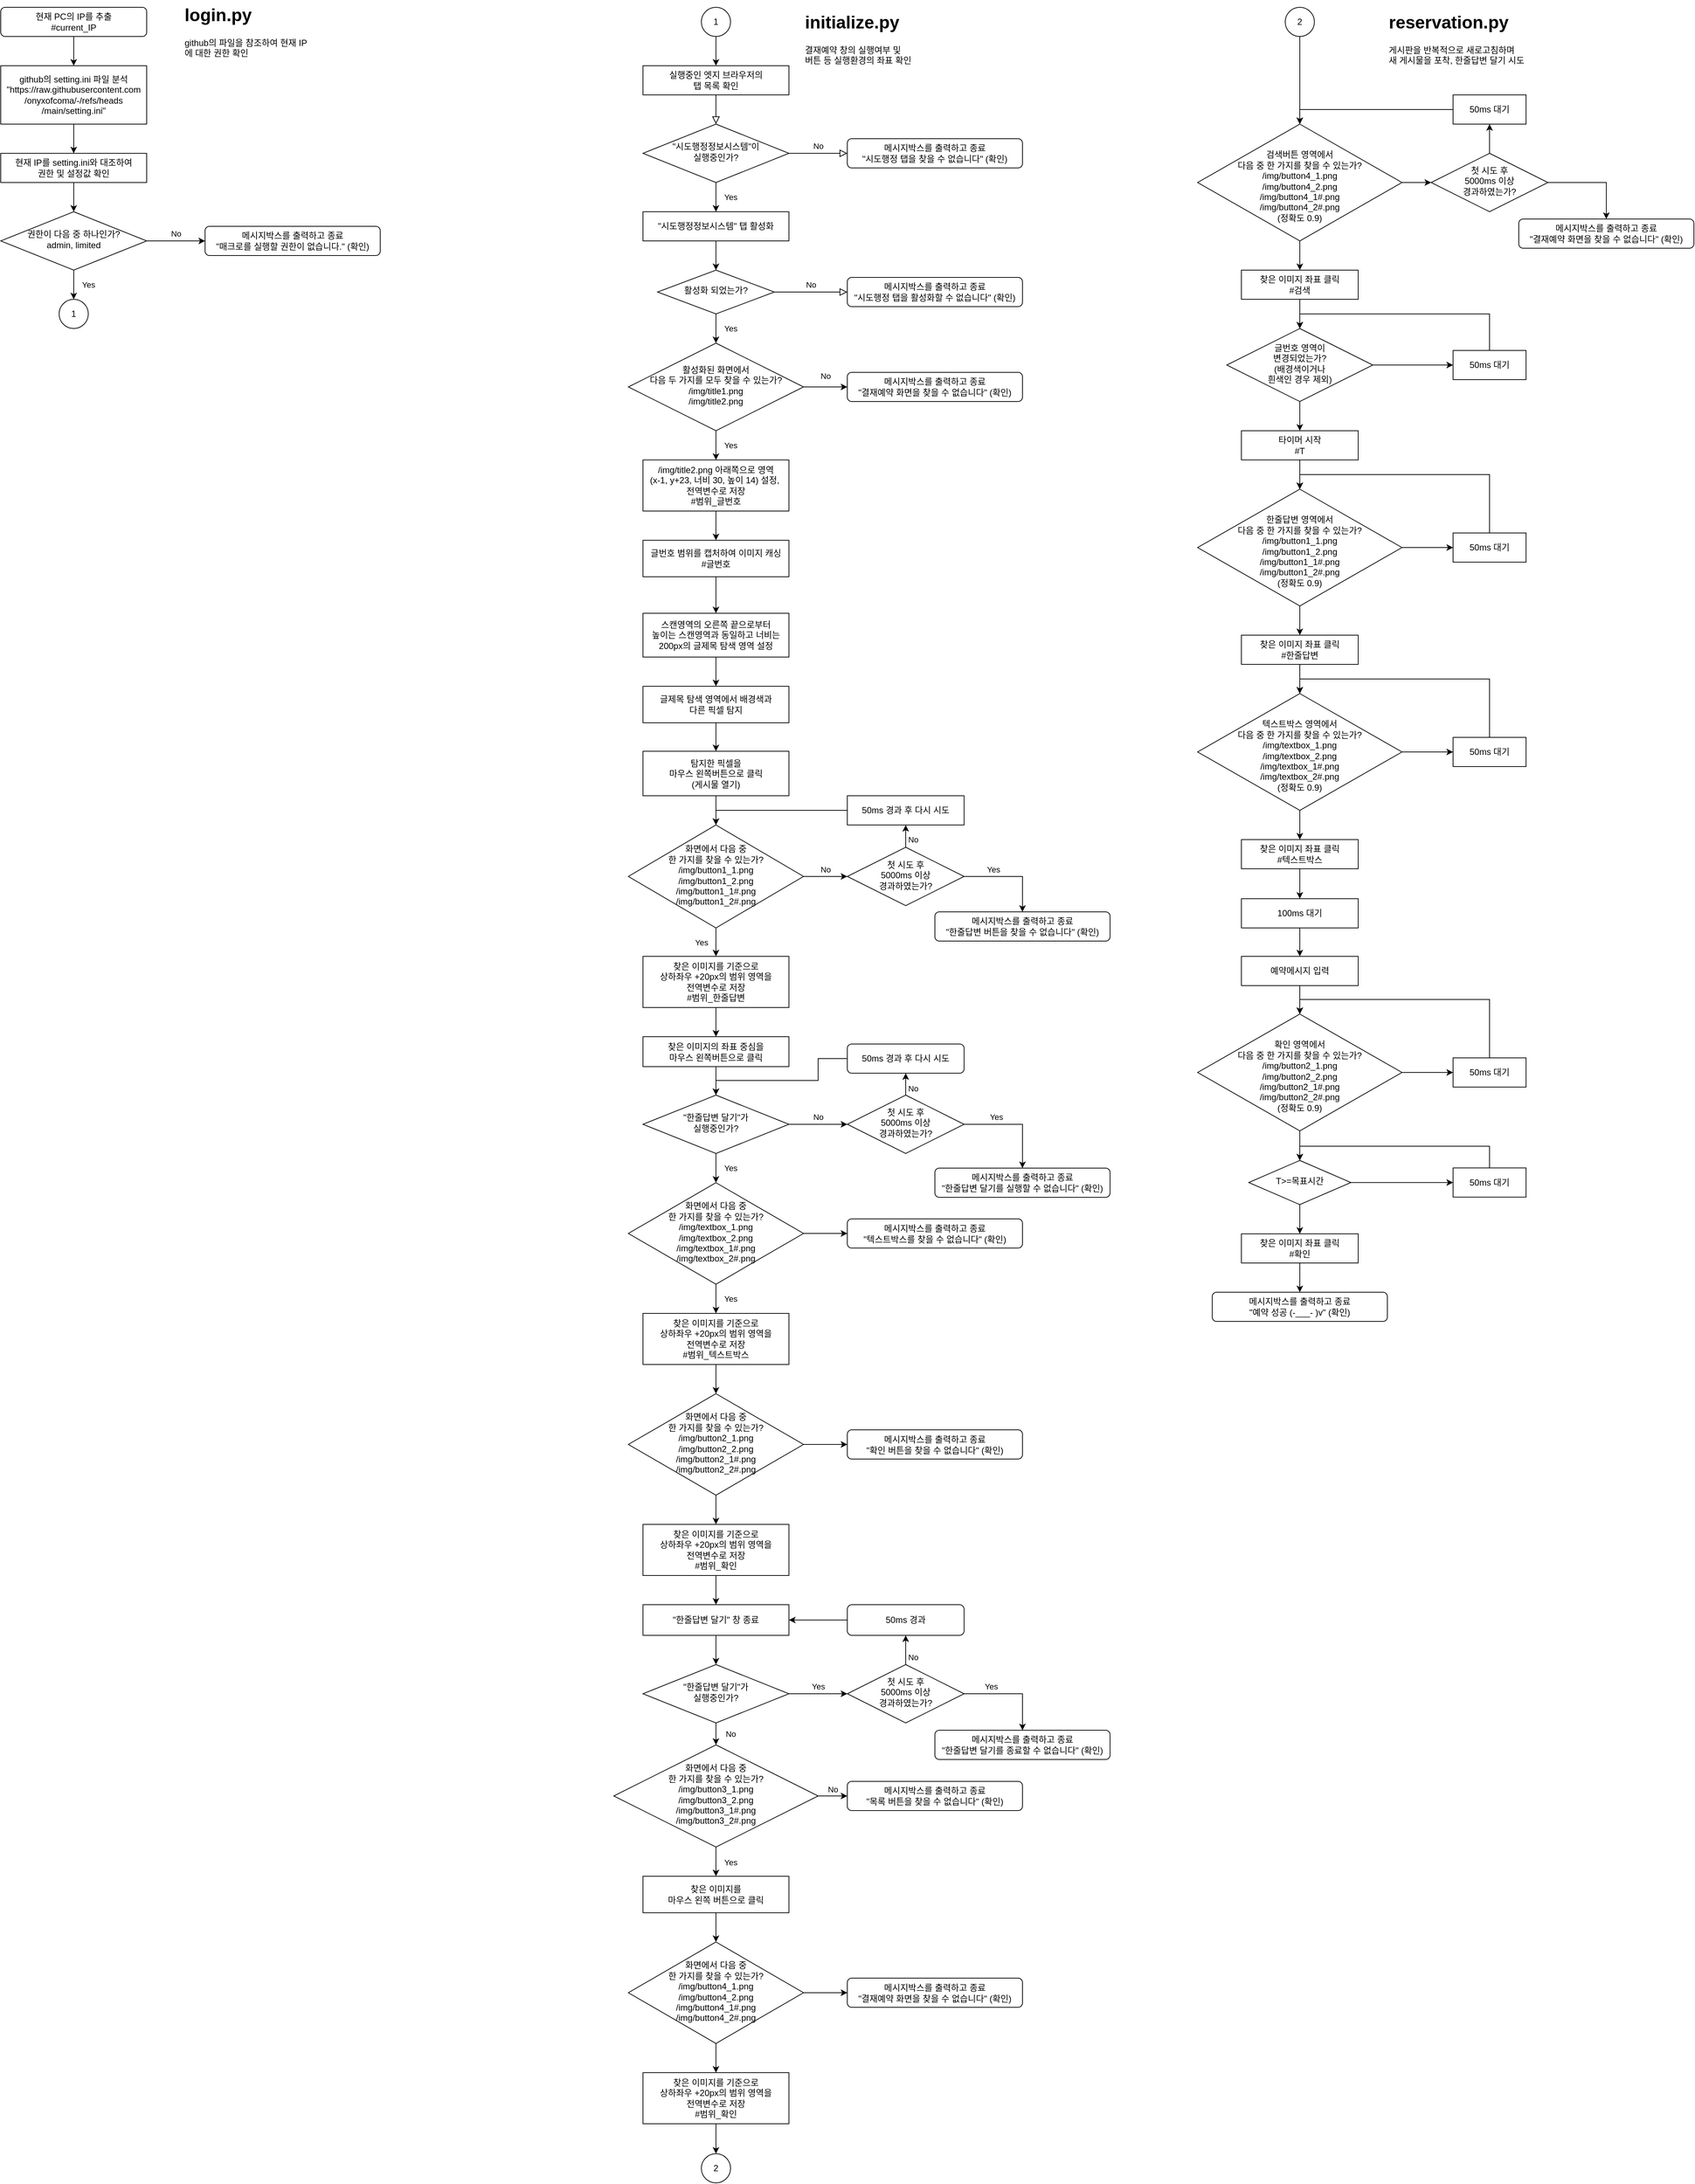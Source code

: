 <mxfile version="26.0.2">
  <diagram id="C5RBs43oDa-KdzZeNtuy" name="Page-1">
    <mxGraphModel dx="2261" dy="780" grid="1" gridSize="10" guides="1" tooltips="1" connect="1" arrows="1" fold="1" page="1" pageScale="1" pageWidth="827" pageHeight="1169" math="0" shadow="0">
      <root>
        <mxCell id="WIyWlLk6GJQsqaUBKTNV-0" />
        <mxCell id="WIyWlLk6GJQsqaUBKTNV-1" parent="WIyWlLk6GJQsqaUBKTNV-0" />
        <mxCell id="WIyWlLk6GJQsqaUBKTNV-2" value="" style="rounded=0;html=1;jettySize=auto;orthogonalLoop=1;fontSize=11;endArrow=block;endFill=0;endSize=8;strokeWidth=1;shadow=0;labelBackgroundColor=none;edgeStyle=orthogonalEdgeStyle;" parent="WIyWlLk6GJQsqaUBKTNV-1" source="WIyWlLk6GJQsqaUBKTNV-3" target="WIyWlLk6GJQsqaUBKTNV-6" edge="1">
          <mxGeometry relative="1" as="geometry" />
        </mxCell>
        <mxCell id="WIyWlLk6GJQsqaUBKTNV-3" value="&lt;div&gt;&lt;span style=&quot;background-color: transparent; color: light-dark(rgb(0, 0, 0), rgb(255, 255, 255));&quot;&gt;실행중인 엣지 브라우저의 &lt;br&gt;탭 목록 확인&lt;/span&gt;&lt;/div&gt;" style="rounded=0;whiteSpace=wrap;html=1;fontSize=12;glass=0;strokeWidth=1;shadow=0;" parent="WIyWlLk6GJQsqaUBKTNV-1" vertex="1">
          <mxGeometry x="120" y="120" width="200" height="40" as="geometry" />
        </mxCell>
        <mxCell id="WIyWlLk6GJQsqaUBKTNV-5" value="No" style="edgeStyle=orthogonalEdgeStyle;rounded=0;html=1;jettySize=auto;orthogonalLoop=1;fontSize=11;endArrow=block;endFill=0;endSize=8;strokeWidth=1;shadow=0;labelBackgroundColor=none;" parent="WIyWlLk6GJQsqaUBKTNV-1" source="WIyWlLk6GJQsqaUBKTNV-6" target="WIyWlLk6GJQsqaUBKTNV-7" edge="1">
          <mxGeometry y="10" relative="1" as="geometry">
            <mxPoint as="offset" />
          </mxGeometry>
        </mxCell>
        <mxCell id="x-TKhPmcJuqdLEOBO6Op-1" value="Yes" style="edgeStyle=orthogonalEdgeStyle;rounded=0;orthogonalLoop=1;jettySize=auto;html=1;entryX=0.5;entryY=0;entryDx=0;entryDy=0;" parent="WIyWlLk6GJQsqaUBKTNV-1" source="WIyWlLk6GJQsqaUBKTNV-6" target="oy9CefHbfexG58ZCqU2Q-0" edge="1">
          <mxGeometry y="20" relative="1" as="geometry">
            <mxPoint as="offset" />
          </mxGeometry>
        </mxCell>
        <mxCell id="WIyWlLk6GJQsqaUBKTNV-6" value="&quot;시도행정정보시스템&quot;이 &lt;br&gt;실행중인가?" style="rhombus;whiteSpace=wrap;html=1;shadow=0;fontFamily=Helvetica;fontSize=12;align=center;strokeWidth=1;spacing=6;spacingTop=-4;" parent="WIyWlLk6GJQsqaUBKTNV-1" vertex="1">
          <mxGeometry x="120" y="200" width="200" height="80" as="geometry" />
        </mxCell>
        <mxCell id="WIyWlLk6GJQsqaUBKTNV-7" value="&lt;div&gt;메시지박스를 출력하고 종료&lt;/div&gt;&quot;시도행정 탭을 찾을 수 없습니다&quot; (확인)" style="rounded=1;whiteSpace=wrap;html=1;fontSize=12;glass=0;strokeWidth=1;shadow=0;" parent="WIyWlLk6GJQsqaUBKTNV-1" vertex="1">
          <mxGeometry x="400" y="220" width="240" height="40" as="geometry" />
        </mxCell>
        <mxCell id="WIyWlLk6GJQsqaUBKTNV-9" value="No" style="edgeStyle=orthogonalEdgeStyle;rounded=0;html=1;jettySize=auto;orthogonalLoop=1;fontSize=11;endArrow=block;endFill=0;endSize=8;strokeWidth=1;shadow=0;labelBackgroundColor=none;" parent="WIyWlLk6GJQsqaUBKTNV-1" source="WIyWlLk6GJQsqaUBKTNV-10" target="WIyWlLk6GJQsqaUBKTNV-12" edge="1">
          <mxGeometry y="10" relative="1" as="geometry">
            <mxPoint as="offset" />
          </mxGeometry>
        </mxCell>
        <mxCell id="_z8CFyTA9osbgb1sFMjA-69" value="Yes" style="edgeStyle=orthogonalEdgeStyle;rounded=0;orthogonalLoop=1;jettySize=auto;html=1;entryX=0.5;entryY=0;entryDx=0;entryDy=0;" parent="WIyWlLk6GJQsqaUBKTNV-1" source="WIyWlLk6GJQsqaUBKTNV-10" target="x-TKhPmcJuqdLEOBO6Op-2" edge="1">
          <mxGeometry y="20" relative="1" as="geometry">
            <mxPoint as="offset" />
          </mxGeometry>
        </mxCell>
        <mxCell id="WIyWlLk6GJQsqaUBKTNV-10" value="활성화 되었는가?" style="rhombus;whiteSpace=wrap;html=1;shadow=0;fontFamily=Helvetica;fontSize=12;align=center;strokeWidth=1;spacing=6;spacingTop=-4;" parent="WIyWlLk6GJQsqaUBKTNV-1" vertex="1">
          <mxGeometry x="140" y="400" width="160" height="60" as="geometry" />
        </mxCell>
        <mxCell id="WIyWlLk6GJQsqaUBKTNV-12" value="&lt;div&gt;메시지박스를 출력하고 종료&lt;/div&gt;&quot;시도행정 탭을 활성화할 수 없습니다&quot; (확인)" style="rounded=1;whiteSpace=wrap;html=1;fontSize=12;glass=0;strokeWidth=1;shadow=0;" parent="WIyWlLk6GJQsqaUBKTNV-1" vertex="1">
          <mxGeometry x="400" y="410" width="240" height="40" as="geometry" />
        </mxCell>
        <mxCell id="x-TKhPmcJuqdLEOBO6Op-0" style="edgeStyle=orthogonalEdgeStyle;rounded=0;orthogonalLoop=1;jettySize=auto;html=1;entryX=0.5;entryY=0;entryDx=0;entryDy=0;" parent="WIyWlLk6GJQsqaUBKTNV-1" source="oy9CefHbfexG58ZCqU2Q-0" target="WIyWlLk6GJQsqaUBKTNV-10" edge="1">
          <mxGeometry relative="1" as="geometry" />
        </mxCell>
        <mxCell id="oy9CefHbfexG58ZCqU2Q-0" value="&lt;div&gt;&lt;span style=&quot;background-color: transparent; color: light-dark(rgb(0, 0, 0), rgb(255, 255, 255));&quot;&gt;&quot;시도행정정보시스템&quot; 탭 활성화&lt;/span&gt;&lt;/div&gt;" style="rounded=0;whiteSpace=wrap;html=1;fontSize=12;glass=0;strokeWidth=1;shadow=0;" parent="WIyWlLk6GJQsqaUBKTNV-1" vertex="1">
          <mxGeometry x="120" y="320" width="200" height="40" as="geometry" />
        </mxCell>
        <mxCell id="x-TKhPmcJuqdLEOBO6Op-5" value="No" style="edgeStyle=orthogonalEdgeStyle;rounded=0;orthogonalLoop=1;jettySize=auto;html=1;entryX=0;entryY=0.5;entryDx=0;entryDy=0;" parent="WIyWlLk6GJQsqaUBKTNV-1" source="x-TKhPmcJuqdLEOBO6Op-2" target="x-TKhPmcJuqdLEOBO6Op-4" edge="1">
          <mxGeometry y="15" relative="1" as="geometry">
            <mxPoint as="offset" />
          </mxGeometry>
        </mxCell>
        <mxCell id="x-TKhPmcJuqdLEOBO6Op-9" value="Yes" style="edgeStyle=orthogonalEdgeStyle;rounded=0;orthogonalLoop=1;jettySize=auto;html=1;entryX=0.5;entryY=0;entryDx=0;entryDy=0;" parent="WIyWlLk6GJQsqaUBKTNV-1" source="x-TKhPmcJuqdLEOBO6Op-2" target="x-TKhPmcJuqdLEOBO6Op-7" edge="1">
          <mxGeometry y="20" relative="1" as="geometry">
            <mxPoint as="offset" />
          </mxGeometry>
        </mxCell>
        <mxCell id="x-TKhPmcJuqdLEOBO6Op-2" value="활성화된 화면에서&lt;div&gt;다음 두 가지를 모두 찾을 수 있는가?&lt;br&gt;/img/title1.png&lt;/div&gt;&lt;div&gt;/img/title2.png&lt;/div&gt;" style="rhombus;whiteSpace=wrap;html=1;shadow=0;fontFamily=Helvetica;fontSize=12;align=center;strokeWidth=1;spacing=6;spacingTop=-4;" parent="WIyWlLk6GJQsqaUBKTNV-1" vertex="1">
          <mxGeometry x="100" y="500" width="240" height="120" as="geometry" />
        </mxCell>
        <mxCell id="x-TKhPmcJuqdLEOBO6Op-4" value="&lt;div&gt;메시지박스를 출력하고 종료&lt;/div&gt;&quot;결재예약 화면을 찾을 수 없습니다&quot; (확인)" style="rounded=1;whiteSpace=wrap;html=1;fontSize=12;glass=0;strokeWidth=1;shadow=0;" parent="WIyWlLk6GJQsqaUBKTNV-1" vertex="1">
          <mxGeometry x="400" y="540" width="240" height="40" as="geometry" />
        </mxCell>
        <mxCell id="x-TKhPmcJuqdLEOBO6Op-13" value="Yes" style="edgeStyle=orthogonalEdgeStyle;rounded=0;orthogonalLoop=1;jettySize=auto;html=1;entryX=0.5;entryY=0;entryDx=0;entryDy=0;" parent="WIyWlLk6GJQsqaUBKTNV-1" target="x-TKhPmcJuqdLEOBO6Op-11" edge="1">
          <mxGeometry y="20" relative="1" as="geometry">
            <mxPoint as="offset" />
            <mxPoint x="220" y="940" as="sourcePoint" />
          </mxGeometry>
        </mxCell>
        <mxCell id="x-TKhPmcJuqdLEOBO6Op-15" value="No" style="edgeStyle=orthogonalEdgeStyle;rounded=0;orthogonalLoop=1;jettySize=auto;html=1;entryX=0;entryY=0.5;entryDx=0;entryDy=0;" parent="WIyWlLk6GJQsqaUBKTNV-1" target="x-TKhPmcJuqdLEOBO6Op-14" edge="1">
          <mxGeometry y="15" relative="1" as="geometry">
            <mxPoint as="offset" />
            <mxPoint x="320" y="905" as="sourcePoint" />
          </mxGeometry>
        </mxCell>
        <mxCell id="x-TKhPmcJuqdLEOBO6Op-17" style="edgeStyle=orthogonalEdgeStyle;rounded=0;orthogonalLoop=1;jettySize=auto;html=1;entryX=0.5;entryY=0;entryDx=0;entryDy=0;" parent="WIyWlLk6GJQsqaUBKTNV-1" source="x-TKhPmcJuqdLEOBO6Op-7" target="x-TKhPmcJuqdLEOBO6Op-16" edge="1">
          <mxGeometry relative="1" as="geometry" />
        </mxCell>
        <mxCell id="x-TKhPmcJuqdLEOBO6Op-7" value="/img/title2.png 아래쪽으로 영역&lt;br&gt;(x-1, y+23, 너비 30, 높이 14) 설정,&lt;span style=&quot;background-color: transparent; color: light-dark(rgb(0, 0, 0), rgb(255, 255, 255));&quot;&gt;&amp;nbsp;&lt;br&gt;전역변수로 저장&lt;/span&gt;&lt;div&gt;&lt;span style=&quot;background-color: transparent; color: light-dark(rgb(0, 0, 0), rgb(255, 255, 255));&quot;&gt;#범위_글번호&lt;/span&gt;&lt;/div&gt;" style="rounded=0;whiteSpace=wrap;html=1;fontSize=12;glass=0;strokeWidth=1;shadow=0;" parent="WIyWlLk6GJQsqaUBKTNV-1" vertex="1">
          <mxGeometry x="120" y="660" width="200" height="70" as="geometry" />
        </mxCell>
        <mxCell id="nmATce3dLNCiQxR703me-35" style="edgeStyle=orthogonalEdgeStyle;rounded=0;orthogonalLoop=1;jettySize=auto;html=1;entryX=0.5;entryY=0;entryDx=0;entryDy=0;" edge="1" parent="WIyWlLk6GJQsqaUBKTNV-1" source="x-TKhPmcJuqdLEOBO6Op-16" target="x-TKhPmcJuqdLEOBO6Op-19">
          <mxGeometry relative="1" as="geometry" />
        </mxCell>
        <mxCell id="x-TKhPmcJuqdLEOBO6Op-16" value="글번호 범위를 캡처하여 이미지 캐싱&lt;div&gt;#글번호&lt;/div&gt;" style="rounded=0;whiteSpace=wrap;html=1;fontSize=12;glass=0;strokeWidth=1;shadow=0;" parent="WIyWlLk6GJQsqaUBKTNV-1" vertex="1">
          <mxGeometry x="120" y="770" width="200" height="50" as="geometry" />
        </mxCell>
        <mxCell id="_z8CFyTA9osbgb1sFMjA-12" style="edgeStyle=orthogonalEdgeStyle;rounded=0;orthogonalLoop=1;jettySize=auto;html=1;entryX=0.5;entryY=0;entryDx=0;entryDy=0;" parent="WIyWlLk6GJQsqaUBKTNV-1" source="x-TKhPmcJuqdLEOBO6Op-19" target="_z8CFyTA9osbgb1sFMjA-11" edge="1">
          <mxGeometry relative="1" as="geometry" />
        </mxCell>
        <mxCell id="x-TKhPmcJuqdLEOBO6Op-19" value="&lt;div&gt;&lt;span style=&quot;background-color: transparent; color: light-dark(rgb(0, 0, 0), rgb(255, 255, 255));&quot;&gt;스캔영역의 오른쪽 끝으로부터&lt;/span&gt;&lt;/div&gt;&lt;div&gt;&lt;span style=&quot;background-color: transparent; color: light-dark(rgb(0, 0, 0), rgb(255, 255, 255));&quot;&gt;높이는&amp;nbsp;&lt;/span&gt;&lt;span style=&quot;background-color: transparent; color: light-dark(rgb(0, 0, 0), rgb(255, 255, 255));&quot;&gt;스캔영역과 동일하고&amp;nbsp;&lt;/span&gt;&lt;span style=&quot;background-color: transparent; color: light-dark(rgb(0, 0, 0), rgb(255, 255, 255));&quot;&gt;너비는 200px&lt;/span&gt;&lt;span style=&quot;background-color: transparent; color: light-dark(rgb(0, 0, 0), rgb(255, 255, 255));&quot;&gt;의 글제목 탐색 영역 설정&lt;/span&gt;&lt;/div&gt;" style="rounded=0;whiteSpace=wrap;html=1;fontSize=12;glass=0;strokeWidth=1;shadow=0;" parent="WIyWlLk6GJQsqaUBKTNV-1" vertex="1">
          <mxGeometry x="120" y="870" width="200" height="60" as="geometry" />
        </mxCell>
        <mxCell id="_z8CFyTA9osbgb1sFMjA-8" value="Yes" style="edgeStyle=orthogonalEdgeStyle;rounded=0;orthogonalLoop=1;jettySize=auto;html=1;entryX=0.5;entryY=0;entryDx=0;entryDy=0;" parent="WIyWlLk6GJQsqaUBKTNV-1" source="_z8CFyTA9osbgb1sFMjA-0" target="_z8CFyTA9osbgb1sFMjA-7" edge="1">
          <mxGeometry y="20" relative="1" as="geometry">
            <mxPoint as="offset" />
          </mxGeometry>
        </mxCell>
        <mxCell id="_z8CFyTA9osbgb1sFMjA-40" value="No" style="edgeStyle=orthogonalEdgeStyle;rounded=0;orthogonalLoop=1;jettySize=auto;html=1;exitX=1;exitY=0.5;exitDx=0;exitDy=0;entryX=0;entryY=0.5;entryDx=0;entryDy=0;" parent="WIyWlLk6GJQsqaUBKTNV-1" source="_z8CFyTA9osbgb1sFMjA-0" target="_z8CFyTA9osbgb1sFMjA-37" edge="1">
          <mxGeometry y="11" relative="1" as="geometry">
            <mxPoint y="1" as="offset" />
          </mxGeometry>
        </mxCell>
        <mxCell id="_z8CFyTA9osbgb1sFMjA-0" value="화면에서 다음&amp;nbsp;&lt;span style=&quot;color: light-dark(rgb(0, 0, 0), rgb(255, 255, 255)); background-color: transparent;&quot;&gt;중 &lt;br&gt;한 가지를&amp;nbsp;&lt;/span&gt;&lt;span style=&quot;color: light-dark(rgb(0, 0, 0), rgb(255, 255, 255)); background-color: transparent;&quot;&gt;찾을 수 있는가?&lt;/span&gt;&lt;br&gt;/img/button1_1.png&lt;div&gt;&lt;span style=&quot;background-color: transparent; color: light-dark(rgb(0, 0, 0), rgb(255, 255, 255));&quot;&gt;/img/button1_2.png&lt;/span&gt;&lt;/div&gt;&lt;div&gt;&lt;span style=&quot;background-color: transparent; color: light-dark(rgb(0, 0, 0), rgb(255, 255, 255));&quot;&gt;/img/button1_1#.png&lt;/span&gt;&lt;/div&gt;&lt;div&gt;&lt;span style=&quot;background-color: transparent; color: light-dark(rgb(0, 0, 0), rgb(255, 255, 255));&quot;&gt;/img/button1_2#.png&lt;/span&gt;&lt;/div&gt;" style="rhombus;whiteSpace=wrap;html=1;shadow=0;fontFamily=Helvetica;fontSize=12;align=center;strokeWidth=1;spacing=6;spacingTop=-4;" parent="WIyWlLk6GJQsqaUBKTNV-1" vertex="1">
          <mxGeometry x="100" y="1160" width="240" height="141" as="geometry" />
        </mxCell>
        <mxCell id="_z8CFyTA9osbgb1sFMjA-10" style="edgeStyle=orthogonalEdgeStyle;rounded=0;orthogonalLoop=1;jettySize=auto;html=1;exitX=0.5;exitY=1;exitDx=0;exitDy=0;entryX=0.5;entryY=0;entryDx=0;entryDy=0;" parent="WIyWlLk6GJQsqaUBKTNV-1" source="_z8CFyTA9osbgb1sFMjA-7" target="_z8CFyTA9osbgb1sFMjA-9" edge="1">
          <mxGeometry relative="1" as="geometry" />
        </mxCell>
        <mxCell id="_z8CFyTA9osbgb1sFMjA-7" value="찾은 이미지를 기준으로 &lt;br&gt;상하좌우 +20px의 범위 영역을 &lt;br&gt;전역변수로 저장&lt;div&gt;#범위_&lt;span style=&quot;background-color: transparent; color: light-dark(rgb(0, 0, 0), rgb(255, 255, 255));&quot;&gt;한줄답변&lt;/span&gt;&lt;/div&gt;" style="rounded=0;whiteSpace=wrap;html=1;fontSize=12;glass=0;strokeWidth=1;shadow=0;" parent="WIyWlLk6GJQsqaUBKTNV-1" vertex="1">
          <mxGeometry x="120" y="1340" width="200" height="70" as="geometry" />
        </mxCell>
        <mxCell id="_z8CFyTA9osbgb1sFMjA-60" style="edgeStyle=orthogonalEdgeStyle;rounded=0;orthogonalLoop=1;jettySize=auto;html=1;exitX=0.5;exitY=1;exitDx=0;exitDy=0;entryX=0.5;entryY=0;entryDx=0;entryDy=0;" parent="WIyWlLk6GJQsqaUBKTNV-1" source="_z8CFyTA9osbgb1sFMjA-9" target="_z8CFyTA9osbgb1sFMjA-57" edge="1">
          <mxGeometry relative="1" as="geometry" />
        </mxCell>
        <mxCell id="_z8CFyTA9osbgb1sFMjA-9" value="&lt;div&gt;찾은 이미지의 좌표 중심을&lt;br&gt;마우스 왼쪽버튼으로 클릭&lt;/div&gt;" style="rounded=0;whiteSpace=wrap;html=1;fontSize=12;glass=0;strokeWidth=1;shadow=0;" parent="WIyWlLk6GJQsqaUBKTNV-1" vertex="1">
          <mxGeometry x="120" y="1450" width="200" height="41" as="geometry" />
        </mxCell>
        <mxCell id="_z8CFyTA9osbgb1sFMjA-15" style="edgeStyle=orthogonalEdgeStyle;rounded=0;orthogonalLoop=1;jettySize=auto;html=1;exitX=0.5;exitY=1;exitDx=0;exitDy=0;entryX=0.5;entryY=0;entryDx=0;entryDy=0;" parent="WIyWlLk6GJQsqaUBKTNV-1" source="_z8CFyTA9osbgb1sFMjA-11" target="_z8CFyTA9osbgb1sFMjA-14" edge="1">
          <mxGeometry relative="1" as="geometry" />
        </mxCell>
        <mxCell id="_z8CFyTA9osbgb1sFMjA-11" value="&lt;div&gt;&lt;span style=&quot;background-color: transparent; color: light-dark(rgb(0, 0, 0), rgb(255, 255, 255));&quot;&gt;글제목 탐색 영역에서 배경색과 &lt;br&gt;다른 픽셀 탐지&lt;/span&gt;&lt;/div&gt;" style="rounded=0;whiteSpace=wrap;html=1;fontSize=12;glass=0;strokeWidth=1;shadow=0;" parent="WIyWlLk6GJQsqaUBKTNV-1" vertex="1">
          <mxGeometry x="120" y="970" width="200" height="50" as="geometry" />
        </mxCell>
        <mxCell id="_z8CFyTA9osbgb1sFMjA-16" style="edgeStyle=orthogonalEdgeStyle;rounded=0;orthogonalLoop=1;jettySize=auto;html=1;exitX=0.5;exitY=1;exitDx=0;exitDy=0;" parent="WIyWlLk6GJQsqaUBKTNV-1" source="_z8CFyTA9osbgb1sFMjA-14" edge="1">
          <mxGeometry relative="1" as="geometry">
            <mxPoint x="220" y="1160" as="targetPoint" />
          </mxGeometry>
        </mxCell>
        <mxCell id="_z8CFyTA9osbgb1sFMjA-14" value="&lt;div&gt;&lt;span style=&quot;background-color: transparent; color: light-dark(rgb(0, 0, 0), rgb(255, 255, 255));&quot;&gt;탐지한 픽셀을 &lt;br&gt;마우스 왼쪽버튼으로 클릭&lt;/span&gt;&lt;/div&gt;&lt;div&gt;(게시물 열기)&lt;/div&gt;" style="rounded=0;whiteSpace=wrap;html=1;fontSize=12;glass=0;strokeWidth=1;shadow=0;" parent="WIyWlLk6GJQsqaUBKTNV-1" vertex="1">
          <mxGeometry x="120" y="1059" width="200" height="61" as="geometry" />
        </mxCell>
        <mxCell id="_z8CFyTA9osbgb1sFMjA-26" value="Yes" style="edgeStyle=orthogonalEdgeStyle;rounded=0;orthogonalLoop=1;jettySize=auto;html=1;exitX=0.5;exitY=1;exitDx=0;exitDy=0;entryX=0.5;entryY=0;entryDx=0;entryDy=0;" parent="WIyWlLk6GJQsqaUBKTNV-1" source="_z8CFyTA9osbgb1sFMjA-19" target="_z8CFyTA9osbgb1sFMjA-25" edge="1">
          <mxGeometry y="20" relative="1" as="geometry">
            <mxPoint as="offset" />
          </mxGeometry>
        </mxCell>
        <mxCell id="_z8CFyTA9osbgb1sFMjA-65" style="edgeStyle=orthogonalEdgeStyle;rounded=0;orthogonalLoop=1;jettySize=auto;html=1;exitX=1;exitY=0.5;exitDx=0;exitDy=0;entryX=0;entryY=0.5;entryDx=0;entryDy=0;" parent="WIyWlLk6GJQsqaUBKTNV-1" source="_z8CFyTA9osbgb1sFMjA-19" target="_z8CFyTA9osbgb1sFMjA-64" edge="1">
          <mxGeometry relative="1" as="geometry" />
        </mxCell>
        <mxCell id="_z8CFyTA9osbgb1sFMjA-19" value="화면에서 다음&amp;nbsp;&lt;span style=&quot;background-color: transparent;&quot;&gt;중&lt;br&gt;한 가지를&amp;nbsp;&lt;/span&gt;&lt;span style=&quot;background-color: transparent;&quot;&gt;찾을 수 있는가?&lt;/span&gt;&lt;br&gt;/img/textbox_1.png&lt;div&gt;&lt;span style=&quot;background-color: transparent;&quot;&gt;&lt;font&gt;/img/&lt;/font&gt;textbox_2.&lt;font&gt;png&lt;/font&gt;&lt;/span&gt;&lt;/div&gt;&lt;div&gt;&lt;span style=&quot;background-color: transparent;&quot;&gt;&lt;font&gt;/img/&lt;/font&gt;textbox_1#&lt;font&gt;.png&lt;/font&gt;&lt;/span&gt;&lt;/div&gt;&lt;div&gt;&lt;span style=&quot;background-color: transparent;&quot;&gt;&lt;font&gt;/img/&lt;/font&gt;textbox_2&lt;font&gt;#.png&lt;/font&gt;&lt;/span&gt;&lt;/div&gt;" style="rhombus;whiteSpace=wrap;html=1;shadow=0;fontFamily=Helvetica;fontSize=12;align=center;strokeWidth=1;spacing=6;spacingTop=-4;fontColor=default;" parent="WIyWlLk6GJQsqaUBKTNV-1" vertex="1">
          <mxGeometry x="100" y="1650" width="240" height="139" as="geometry" />
        </mxCell>
        <mxCell id="_z8CFyTA9osbgb1sFMjA-62" style="edgeStyle=orthogonalEdgeStyle;rounded=0;orthogonalLoop=1;jettySize=auto;html=1;exitX=0;exitY=0.5;exitDx=0;exitDy=0;entryX=0.5;entryY=0;entryDx=0;entryDy=0;" parent="WIyWlLk6GJQsqaUBKTNV-1" source="_z8CFyTA9osbgb1sFMjA-21" target="_z8CFyTA9osbgb1sFMjA-57" edge="1">
          <mxGeometry relative="1" as="geometry">
            <Array as="points">
              <mxPoint x="360" y="1480" />
              <mxPoint x="360" y="1510" />
              <mxPoint x="220" y="1510" />
            </Array>
          </mxGeometry>
        </mxCell>
        <mxCell id="_z8CFyTA9osbgb1sFMjA-21" value="50ms 경과 후 다시 시도" style="rounded=1;whiteSpace=wrap;html=1;fontSize=12;glass=0;strokeWidth=1;shadow=0;" parent="WIyWlLk6GJQsqaUBKTNV-1" vertex="1">
          <mxGeometry x="400" y="1460" width="160" height="40" as="geometry" />
        </mxCell>
        <mxCell id="_z8CFyTA9osbgb1sFMjA-51" style="edgeStyle=orthogonalEdgeStyle;rounded=0;orthogonalLoop=1;jettySize=auto;html=1;exitX=0.5;exitY=1;exitDx=0;exitDy=0;entryX=0.5;entryY=0;entryDx=0;entryDy=0;" parent="WIyWlLk6GJQsqaUBKTNV-1" source="_z8CFyTA9osbgb1sFMjA-25" target="_z8CFyTA9osbgb1sFMjA-46" edge="1">
          <mxGeometry relative="1" as="geometry" />
        </mxCell>
        <mxCell id="_z8CFyTA9osbgb1sFMjA-25" value="찾은 이미지를 기준으로 &lt;br&gt;상하좌우 +20px의 범위 영역을 &lt;br&gt;전역변수로 저장&lt;div&gt;#범위_텍스트박스&lt;/div&gt;" style="rounded=0;whiteSpace=wrap;html=1;fontSize=12;glass=0;strokeWidth=1;shadow=0;" parent="WIyWlLk6GJQsqaUBKTNV-1" vertex="1">
          <mxGeometry x="120" y="1829" width="200" height="70" as="geometry" />
        </mxCell>
        <mxCell id="_z8CFyTA9osbgb1sFMjA-32" value="No" style="edgeStyle=orthogonalEdgeStyle;rounded=0;orthogonalLoop=1;jettySize=auto;html=1;exitX=0.5;exitY=0;exitDx=0;exitDy=0;entryX=0.5;entryY=1;entryDx=0;entryDy=0;" parent="WIyWlLk6GJQsqaUBKTNV-1" source="_z8CFyTA9osbgb1sFMjA-29" target="_z8CFyTA9osbgb1sFMjA-21" edge="1">
          <mxGeometry x="-0.288" y="-10" relative="1" as="geometry">
            <mxPoint y="1" as="offset" />
          </mxGeometry>
        </mxCell>
        <mxCell id="_z8CFyTA9osbgb1sFMjA-35" value="Yes" style="edgeStyle=orthogonalEdgeStyle;rounded=0;orthogonalLoop=1;jettySize=auto;html=1;exitX=1;exitY=0.5;exitDx=0;exitDy=0;entryX=0.5;entryY=0;entryDx=0;entryDy=0;" parent="WIyWlLk6GJQsqaUBKTNV-1" source="_z8CFyTA9osbgb1sFMjA-29" target="_z8CFyTA9osbgb1sFMjA-34" edge="1">
          <mxGeometry x="-0.382" y="11" relative="1" as="geometry">
            <mxPoint y="1" as="offset" />
          </mxGeometry>
        </mxCell>
        <mxCell id="_z8CFyTA9osbgb1sFMjA-29" value="첫 시도 후 &lt;br&gt;5000ms 이상 &lt;br&gt;경과하였는가?" style="rhombus;whiteSpace=wrap;html=1;shadow=0;fontFamily=Helvetica;fontSize=12;align=center;strokeWidth=1;spacing=6;spacingTop=-4;fontColor=default;" parent="WIyWlLk6GJQsqaUBKTNV-1" vertex="1">
          <mxGeometry x="400" y="1530" width="160" height="80" as="geometry" />
        </mxCell>
        <mxCell id="_z8CFyTA9osbgb1sFMjA-34" value="&lt;div&gt;메시지박스를 출력하고 종료&lt;/div&gt;&quot;한줄답변 달기를 실행할 수 없습니다&quot; (확인)" style="rounded=1;whiteSpace=wrap;html=1;fontSize=12;glass=0;strokeWidth=1;shadow=0;" parent="WIyWlLk6GJQsqaUBKTNV-1" vertex="1">
          <mxGeometry x="520" y="1630" width="240" height="40" as="geometry" />
        </mxCell>
        <mxCell id="_z8CFyTA9osbgb1sFMjA-41" value="No" style="edgeStyle=orthogonalEdgeStyle;rounded=0;orthogonalLoop=1;jettySize=auto;html=1;exitX=0.5;exitY=0;exitDx=0;exitDy=0;entryX=0.5;entryY=1;entryDx=0;entryDy=0;" parent="WIyWlLk6GJQsqaUBKTNV-1" source="_z8CFyTA9osbgb1sFMjA-37" target="_z8CFyTA9osbgb1sFMjA-39" edge="1">
          <mxGeometry x="-0.311" y="-10" relative="1" as="geometry">
            <mxPoint as="offset" />
          </mxGeometry>
        </mxCell>
        <mxCell id="_z8CFyTA9osbgb1sFMjA-43" value="Yes" style="edgeStyle=orthogonalEdgeStyle;rounded=0;orthogonalLoop=1;jettySize=auto;html=1;exitX=1;exitY=0.5;exitDx=0;exitDy=0;entryX=0.5;entryY=0;entryDx=0;entryDy=0;" parent="WIyWlLk6GJQsqaUBKTNV-1" source="_z8CFyTA9osbgb1sFMjA-37" target="_z8CFyTA9osbgb1sFMjA-38" edge="1">
          <mxGeometry x="-0.377" y="11" relative="1" as="geometry">
            <mxPoint y="1" as="offset" />
          </mxGeometry>
        </mxCell>
        <mxCell id="_z8CFyTA9osbgb1sFMjA-37" value="첫 시도 후 &lt;br&gt;5000ms 이상 &lt;br&gt;경과하였는가?" style="rhombus;whiteSpace=wrap;html=1;shadow=0;fontFamily=Helvetica;fontSize=12;align=center;strokeWidth=1;spacing=6;spacingTop=-4;fontColor=default;" parent="WIyWlLk6GJQsqaUBKTNV-1" vertex="1">
          <mxGeometry x="400" y="1190.5" width="160" height="80" as="geometry" />
        </mxCell>
        <mxCell id="_z8CFyTA9osbgb1sFMjA-38" value="&lt;div&gt;메시지박스를 출력하고 종료&lt;/div&gt;&quot;한줄답변 버튼을 찾을 수 없습니다&quot; (확인)" style="rounded=1;whiteSpace=wrap;html=1;fontSize=12;glass=0;strokeWidth=1;shadow=0;" parent="WIyWlLk6GJQsqaUBKTNV-1" vertex="1">
          <mxGeometry x="520" y="1279" width="240" height="40" as="geometry" />
        </mxCell>
        <mxCell id="_z8CFyTA9osbgb1sFMjA-42" style="edgeStyle=orthogonalEdgeStyle;rounded=0;orthogonalLoop=1;jettySize=auto;html=1;entryX=0.5;entryY=0;entryDx=0;entryDy=0;" parent="WIyWlLk6GJQsqaUBKTNV-1" source="_z8CFyTA9osbgb1sFMjA-39" target="_z8CFyTA9osbgb1sFMjA-0" edge="1">
          <mxGeometry relative="1" as="geometry" />
        </mxCell>
        <mxCell id="_z8CFyTA9osbgb1sFMjA-39" value="50ms 경과 후 다시 시도" style="rounded=0;whiteSpace=wrap;html=1;fontSize=12;glass=0;strokeWidth=1;shadow=0;" parent="WIyWlLk6GJQsqaUBKTNV-1" vertex="1">
          <mxGeometry x="400" y="1120" width="160" height="40" as="geometry" />
        </mxCell>
        <mxCell id="_z8CFyTA9osbgb1sFMjA-56" style="edgeStyle=orthogonalEdgeStyle;rounded=0;orthogonalLoop=1;jettySize=auto;html=1;exitX=0.5;exitY=1;exitDx=0;exitDy=0;entryX=0.5;entryY=0;entryDx=0;entryDy=0;" parent="WIyWlLk6GJQsqaUBKTNV-1" source="_z8CFyTA9osbgb1sFMjA-46" target="_z8CFyTA9osbgb1sFMjA-50" edge="1">
          <mxGeometry relative="1" as="geometry" />
        </mxCell>
        <mxCell id="_z8CFyTA9osbgb1sFMjA-67" style="edgeStyle=orthogonalEdgeStyle;rounded=0;orthogonalLoop=1;jettySize=auto;html=1;entryX=0;entryY=0.5;entryDx=0;entryDy=0;" parent="WIyWlLk6GJQsqaUBKTNV-1" source="_z8CFyTA9osbgb1sFMjA-46" target="_z8CFyTA9osbgb1sFMjA-49" edge="1">
          <mxGeometry relative="1" as="geometry" />
        </mxCell>
        <mxCell id="_z8CFyTA9osbgb1sFMjA-46" value="화면에서 다음&amp;nbsp;&lt;span style=&quot;background-color: transparent;&quot;&gt;중&lt;br&gt;한 가지를&amp;nbsp;&lt;/span&gt;&lt;span style=&quot;background-color: transparent;&quot;&gt;찾을 수 있는가?&lt;/span&gt;&lt;br&gt;/img/button2_1.png&lt;div&gt;&lt;span style=&quot;background-color: transparent;&quot;&gt;&lt;font&gt;/img/&lt;/font&gt;button2_2.&lt;font&gt;png&lt;/font&gt;&lt;/span&gt;&lt;/div&gt;&lt;div&gt;&lt;span style=&quot;background-color: transparent;&quot;&gt;&lt;font&gt;/img/&lt;/font&gt;&lt;font&gt;button2_1#.png&lt;/font&gt;&lt;/span&gt;&lt;/div&gt;&lt;div&gt;&lt;span style=&quot;background-color: transparent;&quot;&gt;&lt;font&gt;/img/&lt;/font&gt;&lt;font&gt;button2_2#.png&lt;/font&gt;&lt;/span&gt;&lt;/div&gt;" style="rhombus;whiteSpace=wrap;html=1;shadow=0;fontFamily=Helvetica;fontSize=12;align=center;strokeWidth=1;spacing=6;spacingTop=-4;fontColor=default;" parent="WIyWlLk6GJQsqaUBKTNV-1" vertex="1">
          <mxGeometry x="100" y="1939" width="240" height="139" as="geometry" />
        </mxCell>
        <mxCell id="_z8CFyTA9osbgb1sFMjA-49" value="&lt;div&gt;메시지박스를 출력하고 종료&lt;/div&gt;&quot;확인 버튼을 찾을 수 없습니다&quot; (확인)" style="rounded=1;whiteSpace=wrap;html=1;fontSize=12;glass=0;strokeWidth=1;shadow=0;" parent="WIyWlLk6GJQsqaUBKTNV-1" vertex="1">
          <mxGeometry x="400" y="1988.5" width="240" height="40" as="geometry" />
        </mxCell>
        <mxCell id="_z8CFyTA9osbgb1sFMjA-72" style="edgeStyle=orthogonalEdgeStyle;rounded=0;orthogonalLoop=1;jettySize=auto;html=1;exitX=0.5;exitY=1;exitDx=0;exitDy=0;entryX=0.5;entryY=0;entryDx=0;entryDy=0;" parent="WIyWlLk6GJQsqaUBKTNV-1" source="_z8CFyTA9osbgb1sFMjA-50" target="_z8CFyTA9osbgb1sFMjA-71" edge="1">
          <mxGeometry relative="1" as="geometry" />
        </mxCell>
        <mxCell id="_z8CFyTA9osbgb1sFMjA-50" value="찾은 이미지를 기준으로 &lt;br&gt;상하좌우 +20px의 범위 영역을 &lt;br&gt;전역변수로 저장&lt;div&gt;#범위_확인&lt;/div&gt;" style="rounded=0;whiteSpace=wrap;html=1;fontSize=12;glass=0;strokeWidth=1;shadow=0;" parent="WIyWlLk6GJQsqaUBKTNV-1" vertex="1">
          <mxGeometry x="120" y="2118" width="200" height="70" as="geometry" />
        </mxCell>
        <mxCell id="_z8CFyTA9osbgb1sFMjA-61" value="No" style="edgeStyle=orthogonalEdgeStyle;rounded=0;orthogonalLoop=1;jettySize=auto;html=1;exitX=1;exitY=0.5;exitDx=0;exitDy=0;entryX=0;entryY=0.5;entryDx=0;entryDy=0;" parent="WIyWlLk6GJQsqaUBKTNV-1" source="_z8CFyTA9osbgb1sFMjA-57" target="_z8CFyTA9osbgb1sFMjA-29" edge="1">
          <mxGeometry y="10" relative="1" as="geometry">
            <mxPoint as="offset" />
          </mxGeometry>
        </mxCell>
        <mxCell id="_z8CFyTA9osbgb1sFMjA-63" value="Yes" style="edgeStyle=orthogonalEdgeStyle;rounded=0;orthogonalLoop=1;jettySize=auto;html=1;exitX=0.5;exitY=1;exitDx=0;exitDy=0;entryX=0.5;entryY=0;entryDx=0;entryDy=0;" parent="WIyWlLk6GJQsqaUBKTNV-1" source="_z8CFyTA9osbgb1sFMjA-57" target="_z8CFyTA9osbgb1sFMjA-19" edge="1">
          <mxGeometry y="20" relative="1" as="geometry">
            <mxPoint as="offset" />
          </mxGeometry>
        </mxCell>
        <mxCell id="_z8CFyTA9osbgb1sFMjA-57" value="&quot;한줄답변 달기&quot;가&lt;br&gt;실행중인가?" style="rhombus;whiteSpace=wrap;html=1;shadow=0;fontFamily=Helvetica;fontSize=12;align=center;strokeWidth=1;spacing=6;spacingTop=-4;" parent="WIyWlLk6GJQsqaUBKTNV-1" vertex="1">
          <mxGeometry x="120" y="1530" width="200" height="80" as="geometry" />
        </mxCell>
        <mxCell id="_z8CFyTA9osbgb1sFMjA-64" value="&lt;div&gt;메시지박스를 출력하고 종료&lt;/div&gt;&quot;텍스트박스를 찾을 수 없습니다&quot; (확인)" style="rounded=1;whiteSpace=wrap;html=1;fontSize=12;glass=0;strokeWidth=1;shadow=0;" parent="WIyWlLk6GJQsqaUBKTNV-1" vertex="1">
          <mxGeometry x="400" y="1699.5" width="240" height="40" as="geometry" />
        </mxCell>
        <mxCell id="nmATce3dLNCiQxR703me-4" style="edgeStyle=orthogonalEdgeStyle;rounded=0;orthogonalLoop=1;jettySize=auto;html=1;exitX=0.5;exitY=1;exitDx=0;exitDy=0;entryX=0.5;entryY=0;entryDx=0;entryDy=0;" edge="1" parent="WIyWlLk6GJQsqaUBKTNV-1" source="_z8CFyTA9osbgb1sFMjA-71" target="nmATce3dLNCiQxR703me-0">
          <mxGeometry relative="1" as="geometry" />
        </mxCell>
        <mxCell id="_z8CFyTA9osbgb1sFMjA-71" value="&quot;한줄답변 달기&quot; 창 종료" style="rounded=0;whiteSpace=wrap;html=1;fontSize=12;glass=0;strokeWidth=1;shadow=0;" parent="WIyWlLk6GJQsqaUBKTNV-1" vertex="1">
          <mxGeometry x="120" y="2228" width="200" height="42" as="geometry" />
        </mxCell>
        <mxCell id="nmATce3dLNCiQxR703me-5" value="Yes" style="edgeStyle=orthogonalEdgeStyle;rounded=0;orthogonalLoop=1;jettySize=auto;html=1;entryX=0;entryY=0.5;entryDx=0;entryDy=0;" edge="1" parent="WIyWlLk6GJQsqaUBKTNV-1" source="nmATce3dLNCiQxR703me-0" target="nmATce3dLNCiQxR703me-1">
          <mxGeometry y="10" relative="1" as="geometry">
            <mxPoint as="offset" />
          </mxGeometry>
        </mxCell>
        <mxCell id="nmATce3dLNCiQxR703me-15" value="No" style="edgeStyle=orthogonalEdgeStyle;rounded=0;orthogonalLoop=1;jettySize=auto;html=1;exitX=0.5;exitY=1;exitDx=0;exitDy=0;entryX=0.5;entryY=0;entryDx=0;entryDy=0;" edge="1" parent="WIyWlLk6GJQsqaUBKTNV-1" source="nmATce3dLNCiQxR703me-0" target="nmATce3dLNCiQxR703me-14">
          <mxGeometry y="20" relative="1" as="geometry">
            <mxPoint as="offset" />
          </mxGeometry>
        </mxCell>
        <mxCell id="nmATce3dLNCiQxR703me-0" value="&quot;한줄답변 달기&quot;가&lt;br&gt;실행중인가?" style="rhombus;whiteSpace=wrap;html=1;shadow=0;fontFamily=Helvetica;fontSize=12;align=center;strokeWidth=1;spacing=6;spacingTop=-4;" vertex="1" parent="WIyWlLk6GJQsqaUBKTNV-1">
          <mxGeometry x="120" y="2310" width="200" height="80" as="geometry" />
        </mxCell>
        <mxCell id="nmATce3dLNCiQxR703me-7" value="No" style="edgeStyle=orthogonalEdgeStyle;rounded=0;orthogonalLoop=1;jettySize=auto;html=1;exitX=0.5;exitY=0;exitDx=0;exitDy=0;entryX=0.5;entryY=1;entryDx=0;entryDy=0;" edge="1" parent="WIyWlLk6GJQsqaUBKTNV-1" source="nmATce3dLNCiQxR703me-1" target="nmATce3dLNCiQxR703me-2">
          <mxGeometry x="-0.5" y="-10" relative="1" as="geometry">
            <mxPoint as="offset" />
          </mxGeometry>
        </mxCell>
        <mxCell id="nmATce3dLNCiQxR703me-13" value="Yes" style="edgeStyle=orthogonalEdgeStyle;rounded=0;orthogonalLoop=1;jettySize=auto;html=1;exitX=1;exitY=0.5;exitDx=0;exitDy=0;entryX=0.5;entryY=0;entryDx=0;entryDy=0;" edge="1" parent="WIyWlLk6GJQsqaUBKTNV-1" source="nmATce3dLNCiQxR703me-1" target="nmATce3dLNCiQxR703me-3">
          <mxGeometry x="-0.429" y="10" relative="1" as="geometry">
            <mxPoint as="offset" />
          </mxGeometry>
        </mxCell>
        <mxCell id="nmATce3dLNCiQxR703me-1" value="첫 시도 후 &lt;br&gt;5000ms 이상 &lt;br&gt;경과하였는가?" style="rhombus;whiteSpace=wrap;html=1;shadow=0;fontFamily=Helvetica;fontSize=12;align=center;strokeWidth=1;spacing=6;spacingTop=-4;fontColor=default;" vertex="1" parent="WIyWlLk6GJQsqaUBKTNV-1">
          <mxGeometry x="400" y="2310" width="160" height="80" as="geometry" />
        </mxCell>
        <mxCell id="nmATce3dLNCiQxR703me-10" style="edgeStyle=orthogonalEdgeStyle;rounded=0;orthogonalLoop=1;jettySize=auto;html=1;entryX=1;entryY=0.5;entryDx=0;entryDy=0;" edge="1" parent="WIyWlLk6GJQsqaUBKTNV-1" source="nmATce3dLNCiQxR703me-2" target="_z8CFyTA9osbgb1sFMjA-71">
          <mxGeometry relative="1" as="geometry" />
        </mxCell>
        <mxCell id="nmATce3dLNCiQxR703me-2" value="50ms 경과" style="rounded=1;whiteSpace=wrap;html=1;fontSize=12;glass=0;strokeWidth=1;shadow=0;" vertex="1" parent="WIyWlLk6GJQsqaUBKTNV-1">
          <mxGeometry x="400" y="2228" width="160" height="42" as="geometry" />
        </mxCell>
        <mxCell id="nmATce3dLNCiQxR703me-3" value="&lt;div&gt;메시지박스를 출력하고 종료&lt;/div&gt;&quot;한줄답변 달기를 종료할 수 없습니다&quot; (확인)" style="rounded=1;whiteSpace=wrap;html=1;fontSize=12;glass=0;strokeWidth=1;shadow=0;" vertex="1" parent="WIyWlLk6GJQsqaUBKTNV-1">
          <mxGeometry x="520" y="2400" width="240" height="40" as="geometry" />
        </mxCell>
        <mxCell id="nmATce3dLNCiQxR703me-17" value="No" style="edgeStyle=orthogonalEdgeStyle;rounded=0;orthogonalLoop=1;jettySize=auto;html=1;exitX=1;exitY=0.5;exitDx=0;exitDy=0;entryX=0;entryY=0.5;entryDx=0;entryDy=0;" edge="1" parent="WIyWlLk6GJQsqaUBKTNV-1" source="nmATce3dLNCiQxR703me-14" target="nmATce3dLNCiQxR703me-16">
          <mxGeometry y="10" relative="1" as="geometry">
            <mxPoint y="1" as="offset" />
          </mxGeometry>
        </mxCell>
        <mxCell id="nmATce3dLNCiQxR703me-20" value="Yes" style="edgeStyle=orthogonalEdgeStyle;rounded=0;orthogonalLoop=1;jettySize=auto;html=1;exitX=0.5;exitY=1;exitDx=0;exitDy=0;entryX=0.5;entryY=0;entryDx=0;entryDy=0;" edge="1" parent="WIyWlLk6GJQsqaUBKTNV-1" source="nmATce3dLNCiQxR703me-14" target="nmATce3dLNCiQxR703me-19">
          <mxGeometry x="0.024" y="20" relative="1" as="geometry">
            <mxPoint as="offset" />
          </mxGeometry>
        </mxCell>
        <mxCell id="nmATce3dLNCiQxR703me-14" value="화면에서 다음&amp;nbsp;&lt;span style=&quot;background-color: transparent;&quot;&gt;중&lt;br&gt;한 가지를&amp;nbsp;&lt;/span&gt;&lt;span style=&quot;background-color: transparent;&quot;&gt;찾을 수 있는가?&lt;/span&gt;&lt;br&gt;/img/button3_1.png&lt;div&gt;&lt;span style=&quot;background-color: transparent;&quot;&gt;&lt;font&gt;/img/&lt;/font&gt;button3_2.&lt;font&gt;png&lt;/font&gt;&lt;/span&gt;&lt;/div&gt;/img/button3_1#.png&lt;div&gt;&lt;span style=&quot;background-color: transparent;&quot;&gt;/img/button3_2#.png&lt;/span&gt;&lt;/div&gt;" style="rhombus;whiteSpace=wrap;html=1;shadow=0;fontFamily=Helvetica;fontSize=12;align=center;strokeWidth=1;spacing=6;spacingTop=-4;fontColor=default;" vertex="1" parent="WIyWlLk6GJQsqaUBKTNV-1">
          <mxGeometry x="80" y="2420" width="280" height="140" as="geometry" />
        </mxCell>
        <mxCell id="nmATce3dLNCiQxR703me-16" value="&lt;div&gt;메시지박스를 출력하고 종료&lt;/div&gt;&quot;목록 버튼을 찾을 수 없습니다&quot; (확인)" style="rounded=1;whiteSpace=wrap;html=1;fontSize=12;glass=0;strokeWidth=1;shadow=0;" vertex="1" parent="WIyWlLk6GJQsqaUBKTNV-1">
          <mxGeometry x="400" y="2470" width="240" height="40" as="geometry" />
        </mxCell>
        <mxCell id="nmATce3dLNCiQxR703me-130" style="edgeStyle=orthogonalEdgeStyle;rounded=0;orthogonalLoop=1;jettySize=auto;html=1;exitX=0.5;exitY=1;exitDx=0;exitDy=0;entryX=0.5;entryY=0;entryDx=0;entryDy=0;" edge="1" parent="WIyWlLk6GJQsqaUBKTNV-1" source="nmATce3dLNCiQxR703me-19" target="nmATce3dLNCiQxR703me-123">
          <mxGeometry relative="1" as="geometry" />
        </mxCell>
        <mxCell id="nmATce3dLNCiQxR703me-19" value="찾은 이미지를 &lt;br&gt;마우스 왼쪽 버튼으로 클릭" style="rounded=0;whiteSpace=wrap;html=1;fontSize=12;glass=0;strokeWidth=1;shadow=0;" vertex="1" parent="WIyWlLk6GJQsqaUBKTNV-1">
          <mxGeometry x="120" y="2600" width="200" height="50" as="geometry" />
        </mxCell>
        <mxCell id="nmATce3dLNCiQxR703me-27" style="edgeStyle=orthogonalEdgeStyle;rounded=0;orthogonalLoop=1;jettySize=auto;html=1;exitX=0.5;exitY=1;exitDx=0;exitDy=0;entryX=0.5;entryY=0;entryDx=0;entryDy=0;" edge="1" parent="WIyWlLk6GJQsqaUBKTNV-1" source="nmATce3dLNCiQxR703me-21" target="nmATce3dLNCiQxR703me-23">
          <mxGeometry relative="1" as="geometry" />
        </mxCell>
        <mxCell id="nmATce3dLNCiQxR703me-21" value="현재 PC의 IP를 추출&lt;div&gt;#current_IP&lt;/div&gt;" style="rounded=1;whiteSpace=wrap;html=1;fontSize=12;glass=0;strokeWidth=1;shadow=0;" vertex="1" parent="WIyWlLk6GJQsqaUBKTNV-1">
          <mxGeometry x="-760" y="40" width="200" height="40" as="geometry" />
        </mxCell>
        <mxCell id="nmATce3dLNCiQxR703me-30" value="Yes" style="edgeStyle=orthogonalEdgeStyle;rounded=0;orthogonalLoop=1;jettySize=auto;html=1;entryX=0.5;entryY=0;entryDx=0;entryDy=0;" edge="1" parent="WIyWlLk6GJQsqaUBKTNV-1" source="nmATce3dLNCiQxR703me-22" target="nmATce3dLNCiQxR703me-26">
          <mxGeometry y="20" relative="1" as="geometry">
            <mxPoint as="offset" />
          </mxGeometry>
        </mxCell>
        <mxCell id="nmATce3dLNCiQxR703me-31" value="No" style="edgeStyle=orthogonalEdgeStyle;rounded=0;orthogonalLoop=1;jettySize=auto;html=1;entryX=0;entryY=0.5;entryDx=0;entryDy=0;" edge="1" parent="WIyWlLk6GJQsqaUBKTNV-1" source="nmATce3dLNCiQxR703me-22" target="nmATce3dLNCiQxR703me-25">
          <mxGeometry y="10" relative="1" as="geometry">
            <mxPoint as="offset" />
          </mxGeometry>
        </mxCell>
        <mxCell id="nmATce3dLNCiQxR703me-22" value="권한이 다음 중 하나인가?&lt;div&gt;admin,&amp;nbsp;&lt;span style=&quot;background-color: transparent; color: light-dark(rgb(0, 0, 0), rgb(255, 255, 255));&quot;&gt;limited&lt;/span&gt;&lt;/div&gt;" style="rhombus;whiteSpace=wrap;html=1;shadow=0;fontFamily=Helvetica;fontSize=12;align=center;strokeWidth=1;spacing=6;spacingTop=-4;" vertex="1" parent="WIyWlLk6GJQsqaUBKTNV-1">
          <mxGeometry x="-760" y="320" width="200" height="80" as="geometry" />
        </mxCell>
        <mxCell id="nmATce3dLNCiQxR703me-28" style="edgeStyle=orthogonalEdgeStyle;rounded=0;orthogonalLoop=1;jettySize=auto;html=1;exitX=0.5;exitY=1;exitDx=0;exitDy=0;entryX=0.5;entryY=0;entryDx=0;entryDy=0;" edge="1" parent="WIyWlLk6GJQsqaUBKTNV-1" source="nmATce3dLNCiQxR703me-23" target="nmATce3dLNCiQxR703me-24">
          <mxGeometry relative="1" as="geometry" />
        </mxCell>
        <mxCell id="nmATce3dLNCiQxR703me-23" value="github의 setting.ini 파일 분석&lt;br&gt;&lt;div&gt;&quot;https://raw.githubusercontent.com&lt;br&gt;/onyxofcoma/-/refs/heads&lt;br&gt;/main/setting.ini&quot;&lt;/div&gt;" style="rounded=0;whiteSpace=wrap;html=1;fontSize=12;glass=0;strokeWidth=1;shadow=0;" vertex="1" parent="WIyWlLk6GJQsqaUBKTNV-1">
          <mxGeometry x="-760" y="120" width="200" height="80" as="geometry" />
        </mxCell>
        <mxCell id="nmATce3dLNCiQxR703me-29" style="edgeStyle=orthogonalEdgeStyle;rounded=0;orthogonalLoop=1;jettySize=auto;html=1;exitX=0.5;exitY=1;exitDx=0;exitDy=0;entryX=0.5;entryY=0;entryDx=0;entryDy=0;" edge="1" parent="WIyWlLk6GJQsqaUBKTNV-1" source="nmATce3dLNCiQxR703me-24" target="nmATce3dLNCiQxR703me-22">
          <mxGeometry relative="1" as="geometry" />
        </mxCell>
        <mxCell id="nmATce3dLNCiQxR703me-24" value="현재 IP를 setting.ini와 대조하여 &lt;br&gt;권한 및 설정값 확인" style="rounded=0;whiteSpace=wrap;html=1;fontSize=12;glass=0;strokeWidth=1;shadow=0;" vertex="1" parent="WIyWlLk6GJQsqaUBKTNV-1">
          <mxGeometry x="-760" y="240" width="200" height="40" as="geometry" />
        </mxCell>
        <mxCell id="nmATce3dLNCiQxR703me-25" value="&lt;div&gt;메시지박스를 출력하고 종료&lt;/div&gt;&quot;매크로를 실행할 권한이 없습니다.&quot; (확인)" style="rounded=1;whiteSpace=wrap;html=1;fontSize=12;glass=0;strokeWidth=1;shadow=0;" vertex="1" parent="WIyWlLk6GJQsqaUBKTNV-1">
          <mxGeometry x="-480" y="340" width="240" height="40" as="geometry" />
        </mxCell>
        <mxCell id="nmATce3dLNCiQxR703me-26" value="1" style="ellipse;whiteSpace=wrap;html=1;aspect=fixed;" vertex="1" parent="WIyWlLk6GJQsqaUBKTNV-1">
          <mxGeometry x="-680" y="440" width="40" height="40" as="geometry" />
        </mxCell>
        <mxCell id="nmATce3dLNCiQxR703me-33" style="edgeStyle=orthogonalEdgeStyle;rounded=0;orthogonalLoop=1;jettySize=auto;html=1;exitX=0.5;exitY=1;exitDx=0;exitDy=0;entryX=0.5;entryY=0;entryDx=0;entryDy=0;" edge="1" parent="WIyWlLk6GJQsqaUBKTNV-1" source="nmATce3dLNCiQxR703me-32" target="WIyWlLk6GJQsqaUBKTNV-3">
          <mxGeometry relative="1" as="geometry" />
        </mxCell>
        <mxCell id="nmATce3dLNCiQxR703me-32" value="1" style="ellipse;whiteSpace=wrap;html=1;aspect=fixed;" vertex="1" parent="WIyWlLk6GJQsqaUBKTNV-1">
          <mxGeometry x="200" y="40" width="40" height="40" as="geometry" />
        </mxCell>
        <mxCell id="nmATce3dLNCiQxR703me-36" value="&lt;h1 style=&quot;margin-top: 0px;&quot;&gt;login.py&lt;/h1&gt;&lt;p&gt;github의 파일을 참조하여 현재 IP에 대한 권한 확인&lt;/p&gt;" style="text;html=1;whiteSpace=wrap;overflow=hidden;rounded=0;" vertex="1" parent="WIyWlLk6GJQsqaUBKTNV-1">
          <mxGeometry x="-510" y="30" width="180" height="120" as="geometry" />
        </mxCell>
        <mxCell id="nmATce3dLNCiQxR703me-37" value="&lt;h1 style=&quot;margin-top: 0px;&quot;&gt;initialize.py&lt;/h1&gt;&lt;p&gt;결재예약 창의 실행여부 및 &lt;br&gt;버튼 등 실행환경의 좌표 확인&lt;/p&gt;" style="text;html=1;whiteSpace=wrap;overflow=hidden;rounded=0;" vertex="1" parent="WIyWlLk6GJQsqaUBKTNV-1">
          <mxGeometry x="340" y="40" width="210" height="120" as="geometry" />
        </mxCell>
        <mxCell id="nmATce3dLNCiQxR703me-41" value="2" style="ellipse;whiteSpace=wrap;html=1;aspect=fixed;" vertex="1" parent="WIyWlLk6GJQsqaUBKTNV-1">
          <mxGeometry x="200" y="2980" width="40" height="40" as="geometry" />
        </mxCell>
        <mxCell id="nmATce3dLNCiQxR703me-63" style="edgeStyle=orthogonalEdgeStyle;rounded=0;orthogonalLoop=1;jettySize=auto;html=1;exitX=0.5;exitY=1;exitDx=0;exitDy=0;entryX=0.5;entryY=0;entryDx=0;entryDy=0;" edge="1" parent="WIyWlLk6GJQsqaUBKTNV-1" source="nmATce3dLNCiQxR703me-56" target="nmATce3dLNCiQxR703me-59">
          <mxGeometry relative="1" as="geometry" />
        </mxCell>
        <mxCell id="nmATce3dLNCiQxR703me-56" value="2" style="ellipse;whiteSpace=wrap;html=1;aspect=fixed;" vertex="1" parent="WIyWlLk6GJQsqaUBKTNV-1">
          <mxGeometry x="1000" y="40" width="40" height="40" as="geometry" />
        </mxCell>
        <mxCell id="nmATce3dLNCiQxR703me-58" value="&lt;h1 style=&quot;margin-top: 0px;&quot;&gt;reservation.py&lt;/h1&gt;&lt;p&gt;게시판을 반복적으로 새로고침하며&lt;br&gt;&lt;span style=&quot;background-color: transparent; color: light-dark(rgb(0, 0, 0), rgb(255, 255, 255));&quot;&gt;새 게시물을 포착,&amp;nbsp;&lt;/span&gt;&lt;span style=&quot;background-color: transparent; color: light-dark(rgb(0, 0, 0), rgb(255, 255, 255));&quot;&gt;한줄답변 달기 시도&lt;/span&gt;&lt;/p&gt;" style="text;html=1;whiteSpace=wrap;overflow=hidden;rounded=0;" vertex="1" parent="WIyWlLk6GJQsqaUBKTNV-1">
          <mxGeometry x="1140" y="40" width="210" height="120" as="geometry" />
        </mxCell>
        <mxCell id="nmATce3dLNCiQxR703me-64" style="edgeStyle=orthogonalEdgeStyle;rounded=0;orthogonalLoop=1;jettySize=auto;html=1;exitX=1;exitY=0.5;exitDx=0;exitDy=0;entryX=0;entryY=0.5;entryDx=0;entryDy=0;" edge="1" parent="WIyWlLk6GJQsqaUBKTNV-1" source="nmATce3dLNCiQxR703me-59" target="nmATce3dLNCiQxR703me-61">
          <mxGeometry relative="1" as="geometry" />
        </mxCell>
        <mxCell id="nmATce3dLNCiQxR703me-70" style="edgeStyle=orthogonalEdgeStyle;rounded=0;orthogonalLoop=1;jettySize=auto;html=1;exitX=0.5;exitY=1;exitDx=0;exitDy=0;entryX=0.5;entryY=0;entryDx=0;entryDy=0;" edge="1" parent="WIyWlLk6GJQsqaUBKTNV-1" source="nmATce3dLNCiQxR703me-59" target="nmATce3dLNCiQxR703me-69">
          <mxGeometry relative="1" as="geometry" />
        </mxCell>
        <mxCell id="nmATce3dLNCiQxR703me-59" value="&lt;div&gt;&lt;br&gt;&lt;/div&gt;검색버튼 영역에서 &lt;br&gt;다음&amp;nbsp;&lt;span style=&quot;background-color: transparent;&quot;&gt;중 한 가지를&amp;nbsp;&lt;/span&gt;&lt;span style=&quot;background-color: transparent;&quot;&gt;찾을 수 있는가?&lt;/span&gt;&lt;br&gt;/img/button4_1.png&lt;div&gt;&lt;span style=&quot;background-color: transparent;&quot;&gt;/img/button4_2.png&lt;/span&gt;&lt;/div&gt;/img/button4_1#.png&lt;div&gt;&lt;span style=&quot;background-color: transparent;&quot;&gt;/img/button4_2#.png&lt;/span&gt;&lt;/div&gt;&lt;div&gt;(정확도 0.9)&lt;span style=&quot;background-color: transparent;&quot;&gt;&lt;/span&gt;&lt;/div&gt;" style="rhombus;whiteSpace=wrap;html=1;shadow=0;fontFamily=Helvetica;fontSize=12;align=center;strokeWidth=1;spacing=6;spacingTop=-4;fontColor=default;" vertex="1" parent="WIyWlLk6GJQsqaUBKTNV-1">
          <mxGeometry x="880" y="200" width="280" height="160" as="geometry" />
        </mxCell>
        <mxCell id="nmATce3dLNCiQxR703me-66" style="edgeStyle=orthogonalEdgeStyle;rounded=0;orthogonalLoop=1;jettySize=auto;html=1;exitX=0;exitY=0.5;exitDx=0;exitDy=0;entryX=0.5;entryY=0;entryDx=0;entryDy=0;" edge="1" parent="WIyWlLk6GJQsqaUBKTNV-1" source="nmATce3dLNCiQxR703me-60" target="nmATce3dLNCiQxR703me-59">
          <mxGeometry relative="1" as="geometry" />
        </mxCell>
        <mxCell id="nmATce3dLNCiQxR703me-60" value="50ms 대기" style="rounded=0;whiteSpace=wrap;html=1;fontSize=12;glass=0;strokeWidth=1;shadow=0;" vertex="1" parent="WIyWlLk6GJQsqaUBKTNV-1">
          <mxGeometry x="1230" y="160" width="100" height="40" as="geometry" />
        </mxCell>
        <mxCell id="nmATce3dLNCiQxR703me-65" style="edgeStyle=orthogonalEdgeStyle;rounded=0;orthogonalLoop=1;jettySize=auto;html=1;exitX=0.5;exitY=0;exitDx=0;exitDy=0;entryX=0.5;entryY=1;entryDx=0;entryDy=0;" edge="1" parent="WIyWlLk6GJQsqaUBKTNV-1" source="nmATce3dLNCiQxR703me-61" target="nmATce3dLNCiQxR703me-60">
          <mxGeometry relative="1" as="geometry" />
        </mxCell>
        <mxCell id="nmATce3dLNCiQxR703me-67" style="edgeStyle=orthogonalEdgeStyle;rounded=0;orthogonalLoop=1;jettySize=auto;html=1;exitX=1;exitY=0.5;exitDx=0;exitDy=0;entryX=0.5;entryY=0;entryDx=0;entryDy=0;" edge="1" parent="WIyWlLk6GJQsqaUBKTNV-1" source="nmATce3dLNCiQxR703me-61" target="nmATce3dLNCiQxR703me-62">
          <mxGeometry relative="1" as="geometry" />
        </mxCell>
        <mxCell id="nmATce3dLNCiQxR703me-61" value="첫 시도 후 &lt;br&gt;5000ms 이상 &lt;br&gt;경과하였는가?" style="rhombus;whiteSpace=wrap;html=1;shadow=0;fontFamily=Helvetica;fontSize=12;align=center;strokeWidth=1;spacing=6;spacingTop=-4;fontColor=default;" vertex="1" parent="WIyWlLk6GJQsqaUBKTNV-1">
          <mxGeometry x="1200" y="240" width="160" height="80" as="geometry" />
        </mxCell>
        <mxCell id="nmATce3dLNCiQxR703me-62" value="&lt;div&gt;메시지박스를 출력하고 종료&lt;/div&gt;&quot;결재예약 화면을 찾을 수 없습니다&quot; (확인)" style="rounded=1;whiteSpace=wrap;html=1;fontSize=12;glass=0;strokeWidth=1;shadow=0;" vertex="1" parent="WIyWlLk6GJQsqaUBKTNV-1">
          <mxGeometry x="1320" y="330" width="240" height="40" as="geometry" />
        </mxCell>
        <mxCell id="nmATce3dLNCiQxR703me-72" style="edgeStyle=orthogonalEdgeStyle;rounded=0;orthogonalLoop=1;jettySize=auto;html=1;exitX=0.5;exitY=1;exitDx=0;exitDy=0;entryX=0.5;entryY=0;entryDx=0;entryDy=0;" edge="1" parent="WIyWlLk6GJQsqaUBKTNV-1" source="nmATce3dLNCiQxR703me-69" target="nmATce3dLNCiQxR703me-71">
          <mxGeometry relative="1" as="geometry" />
        </mxCell>
        <mxCell id="nmATce3dLNCiQxR703me-69" value="찾은 이미지 좌표 클릭&lt;div&gt;#검색&lt;/div&gt;" style="rounded=0;whiteSpace=wrap;html=1;fontSize=12;glass=0;strokeWidth=1;shadow=0;" vertex="1" parent="WIyWlLk6GJQsqaUBKTNV-1">
          <mxGeometry x="940" y="400" width="160" height="40" as="geometry" />
        </mxCell>
        <mxCell id="nmATce3dLNCiQxR703me-74" style="edgeStyle=orthogonalEdgeStyle;rounded=0;orthogonalLoop=1;jettySize=auto;html=1;exitX=1;exitY=0.5;exitDx=0;exitDy=0;entryX=0;entryY=0.5;entryDx=0;entryDy=0;" edge="1" parent="WIyWlLk6GJQsqaUBKTNV-1" source="nmATce3dLNCiQxR703me-71" target="nmATce3dLNCiQxR703me-73">
          <mxGeometry relative="1" as="geometry" />
        </mxCell>
        <mxCell id="nmATce3dLNCiQxR703me-77" style="edgeStyle=orthogonalEdgeStyle;rounded=0;orthogonalLoop=1;jettySize=auto;html=1;exitX=0.5;exitY=1;exitDx=0;exitDy=0;entryX=0.5;entryY=0;entryDx=0;entryDy=0;" edge="1" parent="WIyWlLk6GJQsqaUBKTNV-1" source="nmATce3dLNCiQxR703me-71" target="nmATce3dLNCiQxR703me-76">
          <mxGeometry relative="1" as="geometry" />
        </mxCell>
        <mxCell id="nmATce3dLNCiQxR703me-71" value="글번호 영역이 &lt;br&gt;변경되었는가?&lt;div&gt;(배경색이거나 &lt;br&gt;흰색인 경우 제외)&lt;/div&gt;" style="rhombus;whiteSpace=wrap;html=1;shadow=0;fontFamily=Helvetica;fontSize=12;align=center;strokeWidth=1;spacing=6;spacingTop=-4;fontColor=default;" vertex="1" parent="WIyWlLk6GJQsqaUBKTNV-1">
          <mxGeometry x="920" y="480" width="200" height="100" as="geometry" />
        </mxCell>
        <mxCell id="nmATce3dLNCiQxR703me-75" style="edgeStyle=orthogonalEdgeStyle;rounded=0;orthogonalLoop=1;jettySize=auto;html=1;exitX=0.5;exitY=0;exitDx=0;exitDy=0;entryX=0.5;entryY=0;entryDx=0;entryDy=0;" edge="1" parent="WIyWlLk6GJQsqaUBKTNV-1" source="nmATce3dLNCiQxR703me-73" target="nmATce3dLNCiQxR703me-71">
          <mxGeometry relative="1" as="geometry">
            <Array as="points">
              <mxPoint x="1280" y="460" />
              <mxPoint x="1020" y="460" />
            </Array>
          </mxGeometry>
        </mxCell>
        <mxCell id="nmATce3dLNCiQxR703me-73" value="50ms 대기" style="rounded=0;whiteSpace=wrap;html=1;fontSize=12;glass=0;strokeWidth=1;shadow=0;" vertex="1" parent="WIyWlLk6GJQsqaUBKTNV-1">
          <mxGeometry x="1230" y="510" width="100" height="40" as="geometry" />
        </mxCell>
        <mxCell id="nmATce3dLNCiQxR703me-85" style="edgeStyle=orthogonalEdgeStyle;rounded=0;orthogonalLoop=1;jettySize=auto;html=1;exitX=0.5;exitY=1;exitDx=0;exitDy=0;entryX=0.5;entryY=0;entryDx=0;entryDy=0;" edge="1" parent="WIyWlLk6GJQsqaUBKTNV-1" source="nmATce3dLNCiQxR703me-76" target="nmATce3dLNCiQxR703me-80">
          <mxGeometry relative="1" as="geometry" />
        </mxCell>
        <mxCell id="nmATce3dLNCiQxR703me-76" value="타이머 시작&lt;div&gt;#T&lt;/div&gt;" style="rounded=0;whiteSpace=wrap;html=1;fontSize=12;glass=0;strokeWidth=1;shadow=0;" vertex="1" parent="WIyWlLk6GJQsqaUBKTNV-1">
          <mxGeometry x="940" y="620" width="160" height="40" as="geometry" />
        </mxCell>
        <mxCell id="nmATce3dLNCiQxR703me-82" style="edgeStyle=orthogonalEdgeStyle;rounded=0;orthogonalLoop=1;jettySize=auto;html=1;exitX=1;exitY=0.5;exitDx=0;exitDy=0;" edge="1" parent="WIyWlLk6GJQsqaUBKTNV-1" source="nmATce3dLNCiQxR703me-80" target="nmATce3dLNCiQxR703me-81">
          <mxGeometry relative="1" as="geometry" />
        </mxCell>
        <mxCell id="nmATce3dLNCiQxR703me-87" style="edgeStyle=orthogonalEdgeStyle;rounded=0;orthogonalLoop=1;jettySize=auto;html=1;exitX=0.5;exitY=1;exitDx=0;exitDy=0;entryX=0.5;entryY=0;entryDx=0;entryDy=0;" edge="1" parent="WIyWlLk6GJQsqaUBKTNV-1" source="nmATce3dLNCiQxR703me-80" target="nmATce3dLNCiQxR703me-86">
          <mxGeometry relative="1" as="geometry" />
        </mxCell>
        <mxCell id="nmATce3dLNCiQxR703me-80" value="&lt;div&gt;&lt;br&gt;&lt;/div&gt;한줄답변 영역에서&lt;br&gt;다음&amp;nbsp;&lt;span style=&quot;background-color: transparent;&quot;&gt;중 한 가지를&amp;nbsp;&lt;/span&gt;&lt;span style=&quot;background-color: transparent;&quot;&gt;찾을 수 있는가?&lt;/span&gt;&lt;br&gt;/img/button1_1.png&lt;div&gt;&lt;span style=&quot;background-color: transparent;&quot;&gt;/img/button1_2.png&lt;/span&gt;&lt;/div&gt;/img/button1_1#.png&lt;div&gt;&lt;span style=&quot;background-color: transparent;&quot;&gt;/img/button1_2#.png&lt;/span&gt;&lt;/div&gt;&lt;div&gt;(정확도 0.9)&lt;span style=&quot;background-color: transparent;&quot;&gt;&lt;/span&gt;&lt;/div&gt;" style="rhombus;whiteSpace=wrap;html=1;shadow=0;fontFamily=Helvetica;fontSize=12;align=center;strokeWidth=1;spacing=6;spacingTop=-4;fontColor=default;" vertex="1" parent="WIyWlLk6GJQsqaUBKTNV-1">
          <mxGeometry x="880" y="700" width="280" height="160" as="geometry" />
        </mxCell>
        <mxCell id="nmATce3dLNCiQxR703me-83" style="edgeStyle=orthogonalEdgeStyle;rounded=0;orthogonalLoop=1;jettySize=auto;html=1;exitX=0.5;exitY=0;exitDx=0;exitDy=0;entryX=0.5;entryY=0;entryDx=0;entryDy=0;" edge="1" parent="WIyWlLk6GJQsqaUBKTNV-1" source="nmATce3dLNCiQxR703me-81" target="nmATce3dLNCiQxR703me-80">
          <mxGeometry relative="1" as="geometry">
            <Array as="points">
              <mxPoint x="1280" y="680" />
              <mxPoint x="1020" y="680" />
            </Array>
          </mxGeometry>
        </mxCell>
        <mxCell id="nmATce3dLNCiQxR703me-81" value="50ms 대기" style="rounded=0;whiteSpace=wrap;html=1;fontSize=12;glass=0;strokeWidth=1;shadow=0;" vertex="1" parent="WIyWlLk6GJQsqaUBKTNV-1">
          <mxGeometry x="1230" y="760" width="100" height="40" as="geometry" />
        </mxCell>
        <mxCell id="nmATce3dLNCiQxR703me-92" style="edgeStyle=orthogonalEdgeStyle;rounded=0;orthogonalLoop=1;jettySize=auto;html=1;exitX=0.5;exitY=1;exitDx=0;exitDy=0;entryX=0.5;entryY=0;entryDx=0;entryDy=0;" edge="1" parent="WIyWlLk6GJQsqaUBKTNV-1" source="nmATce3dLNCiQxR703me-86" target="nmATce3dLNCiQxR703me-88">
          <mxGeometry relative="1" as="geometry" />
        </mxCell>
        <mxCell id="nmATce3dLNCiQxR703me-86" value="찾은 이미지 좌표 클릭&lt;div&gt;#한줄답변&lt;/div&gt;" style="rounded=0;whiteSpace=wrap;html=1;fontSize=12;glass=0;strokeWidth=1;shadow=0;" vertex="1" parent="WIyWlLk6GJQsqaUBKTNV-1">
          <mxGeometry x="940" y="900" width="160" height="40" as="geometry" />
        </mxCell>
        <mxCell id="nmATce3dLNCiQxR703me-95" style="edgeStyle=orthogonalEdgeStyle;rounded=0;orthogonalLoop=1;jettySize=auto;html=1;exitX=1;exitY=0.5;exitDx=0;exitDy=0;entryX=0;entryY=0.5;entryDx=0;entryDy=0;" edge="1" parent="WIyWlLk6GJQsqaUBKTNV-1" source="nmATce3dLNCiQxR703me-88" target="nmATce3dLNCiQxR703me-93">
          <mxGeometry relative="1" as="geometry" />
        </mxCell>
        <mxCell id="nmATce3dLNCiQxR703me-98" style="edgeStyle=orthogonalEdgeStyle;rounded=0;orthogonalLoop=1;jettySize=auto;html=1;exitX=0.5;exitY=1;exitDx=0;exitDy=0;entryX=0.5;entryY=0;entryDx=0;entryDy=0;" edge="1" parent="WIyWlLk6GJQsqaUBKTNV-1" source="nmATce3dLNCiQxR703me-88" target="nmATce3dLNCiQxR703me-97">
          <mxGeometry relative="1" as="geometry" />
        </mxCell>
        <mxCell id="nmATce3dLNCiQxR703me-88" value="&lt;div&gt;&lt;br&gt;&lt;/div&gt;텍스트박스 영역에서&lt;br&gt;다음&amp;nbsp;&lt;span style=&quot;background-color: transparent;&quot;&gt;중 한 가지를&amp;nbsp;&lt;/span&gt;&lt;span style=&quot;background-color: transparent;&quot;&gt;찾을 수 있는가?&lt;/span&gt;&lt;br&gt;/img/textbox_1.png&lt;div&gt;&lt;span style=&quot;background-color: transparent;&quot;&gt;/img/textbox_2.png&lt;/span&gt;&lt;/div&gt;&lt;div&gt;&lt;span style=&quot;background-color: transparent;&quot;&gt;/img/textbox_1#.png&lt;/span&gt;&lt;/div&gt;&lt;div&gt;&lt;span style=&quot;background-color: transparent;&quot;&gt;/img/textbox_2#.png&lt;/span&gt;&lt;/div&gt;&lt;div&gt;&lt;span style=&quot;background-color: transparent;&quot;&gt;(정확도 0.9)&lt;/span&gt;&lt;/div&gt;" style="rhombus;whiteSpace=wrap;html=1;shadow=0;fontFamily=Helvetica;fontSize=12;align=center;strokeWidth=1;spacing=6;spacingTop=-4;fontColor=default;" vertex="1" parent="WIyWlLk6GJQsqaUBKTNV-1">
          <mxGeometry x="880" y="980" width="280" height="160" as="geometry" />
        </mxCell>
        <mxCell id="nmATce3dLNCiQxR703me-96" style="edgeStyle=orthogonalEdgeStyle;rounded=0;orthogonalLoop=1;jettySize=auto;html=1;exitX=0.5;exitY=0;exitDx=0;exitDy=0;entryX=0.5;entryY=0;entryDx=0;entryDy=0;" edge="1" parent="WIyWlLk6GJQsqaUBKTNV-1" source="nmATce3dLNCiQxR703me-93" target="nmATce3dLNCiQxR703me-88">
          <mxGeometry relative="1" as="geometry">
            <Array as="points">
              <mxPoint x="1280" y="960" />
              <mxPoint x="1020" y="960" />
            </Array>
          </mxGeometry>
        </mxCell>
        <mxCell id="nmATce3dLNCiQxR703me-93" value="50ms 대기" style="rounded=0;whiteSpace=wrap;html=1;fontSize=12;glass=0;strokeWidth=1;shadow=0;" vertex="1" parent="WIyWlLk6GJQsqaUBKTNV-1">
          <mxGeometry x="1230" y="1040" width="100" height="40" as="geometry" />
        </mxCell>
        <mxCell id="nmATce3dLNCiQxR703me-109" style="edgeStyle=orthogonalEdgeStyle;rounded=0;orthogonalLoop=1;jettySize=auto;html=1;exitX=0.5;exitY=1;exitDx=0;exitDy=0;entryX=0.5;entryY=0;entryDx=0;entryDy=0;" edge="1" parent="WIyWlLk6GJQsqaUBKTNV-1" source="nmATce3dLNCiQxR703me-97" target="nmATce3dLNCiQxR703me-108">
          <mxGeometry relative="1" as="geometry" />
        </mxCell>
        <mxCell id="nmATce3dLNCiQxR703me-97" value="찾은 이미지 좌표 클릭&lt;div&gt;#텍스트박스&lt;/div&gt;" style="rounded=0;whiteSpace=wrap;html=1;fontSize=12;glass=0;strokeWidth=1;shadow=0;" vertex="1" parent="WIyWlLk6GJQsqaUBKTNV-1">
          <mxGeometry x="940" y="1180" width="160" height="40" as="geometry" />
        </mxCell>
        <mxCell id="nmATce3dLNCiQxR703me-104" style="edgeStyle=orthogonalEdgeStyle;rounded=0;orthogonalLoop=1;jettySize=auto;html=1;exitX=0.5;exitY=1;exitDx=0;exitDy=0;entryX=0.5;entryY=0;entryDx=0;entryDy=0;" edge="1" parent="WIyWlLk6GJQsqaUBKTNV-1" source="nmATce3dLNCiQxR703me-99" target="nmATce3dLNCiQxR703me-102">
          <mxGeometry relative="1" as="geometry" />
        </mxCell>
        <mxCell id="nmATce3dLNCiQxR703me-99" value="예약메시지 입력" style="rounded=0;whiteSpace=wrap;html=1;fontSize=12;glass=0;strokeWidth=1;shadow=0;" vertex="1" parent="WIyWlLk6GJQsqaUBKTNV-1">
          <mxGeometry x="940" y="1340" width="160" height="40" as="geometry" />
        </mxCell>
        <mxCell id="nmATce3dLNCiQxR703me-106" style="edgeStyle=orthogonalEdgeStyle;rounded=0;orthogonalLoop=1;jettySize=auto;html=1;exitX=1;exitY=0.5;exitDx=0;exitDy=0;entryX=0;entryY=0.5;entryDx=0;entryDy=0;" edge="1" parent="WIyWlLk6GJQsqaUBKTNV-1" source="nmATce3dLNCiQxR703me-102" target="nmATce3dLNCiQxR703me-105">
          <mxGeometry relative="1" as="geometry" />
        </mxCell>
        <mxCell id="nmATce3dLNCiQxR703me-116" style="edgeStyle=orthogonalEdgeStyle;rounded=0;orthogonalLoop=1;jettySize=auto;html=1;exitX=0.5;exitY=1;exitDx=0;exitDy=0;entryX=0.5;entryY=0;entryDx=0;entryDy=0;" edge="1" parent="WIyWlLk6GJQsqaUBKTNV-1" source="nmATce3dLNCiQxR703me-102" target="nmATce3dLNCiQxR703me-111">
          <mxGeometry relative="1" as="geometry" />
        </mxCell>
        <mxCell id="nmATce3dLNCiQxR703me-102" value="&lt;div&gt;&lt;br&gt;&lt;/div&gt;확인 영역에서&lt;br&gt;다음&amp;nbsp;&lt;span style=&quot;background-color: transparent;&quot;&gt;중 한 가지를&amp;nbsp;&lt;/span&gt;&lt;span style=&quot;background-color: transparent;&quot;&gt;찾을 수 있는가?&lt;/span&gt;&lt;br&gt;/img/button2_1.png&lt;div&gt;&lt;span style=&quot;background-color: transparent;&quot;&gt;/img/button2_2.png&lt;/span&gt;&lt;/div&gt;&lt;div&gt;&lt;span style=&quot;background-color: transparent;&quot;&gt;/img/button2_1#.png&lt;/span&gt;&lt;/div&gt;&lt;div&gt;&lt;span style=&quot;background-color: transparent;&quot;&gt;/img/button2_2#.png&lt;/span&gt;&lt;/div&gt;&lt;div&gt;&lt;span style=&quot;background-color: transparent;&quot;&gt;(정확도 0.9)&lt;/span&gt;&lt;/div&gt;" style="rhombus;whiteSpace=wrap;html=1;shadow=0;fontFamily=Helvetica;fontSize=12;align=center;strokeWidth=1;spacing=6;spacingTop=-4;fontColor=default;" vertex="1" parent="WIyWlLk6GJQsqaUBKTNV-1">
          <mxGeometry x="880" y="1419" width="280" height="160" as="geometry" />
        </mxCell>
        <mxCell id="nmATce3dLNCiQxR703me-107" style="edgeStyle=orthogonalEdgeStyle;rounded=0;orthogonalLoop=1;jettySize=auto;html=1;exitX=0.5;exitY=0;exitDx=0;exitDy=0;entryX=0.5;entryY=0;entryDx=0;entryDy=0;" edge="1" parent="WIyWlLk6GJQsqaUBKTNV-1" source="nmATce3dLNCiQxR703me-105" target="nmATce3dLNCiQxR703me-102">
          <mxGeometry relative="1" as="geometry">
            <Array as="points">
              <mxPoint x="1280" y="1399" />
              <mxPoint x="1020" y="1399" />
            </Array>
          </mxGeometry>
        </mxCell>
        <mxCell id="nmATce3dLNCiQxR703me-105" value="50ms 대기" style="rounded=0;whiteSpace=wrap;html=1;fontSize=12;glass=0;strokeWidth=1;shadow=0;" vertex="1" parent="WIyWlLk6GJQsqaUBKTNV-1">
          <mxGeometry x="1230" y="1479" width="100" height="40" as="geometry" />
        </mxCell>
        <mxCell id="nmATce3dLNCiQxR703me-110" style="edgeStyle=orthogonalEdgeStyle;rounded=0;orthogonalLoop=1;jettySize=auto;html=1;exitX=0.5;exitY=1;exitDx=0;exitDy=0;entryX=0.5;entryY=0;entryDx=0;entryDy=0;" edge="1" parent="WIyWlLk6GJQsqaUBKTNV-1" source="nmATce3dLNCiQxR703me-108" target="nmATce3dLNCiQxR703me-99">
          <mxGeometry relative="1" as="geometry" />
        </mxCell>
        <mxCell id="nmATce3dLNCiQxR703me-108" value="100ms 대기" style="rounded=0;whiteSpace=wrap;html=1;fontSize=12;glass=0;strokeWidth=1;shadow=0;" vertex="1" parent="WIyWlLk6GJQsqaUBKTNV-1">
          <mxGeometry x="940" y="1261" width="160" height="40" as="geometry" />
        </mxCell>
        <mxCell id="nmATce3dLNCiQxR703me-113" style="edgeStyle=orthogonalEdgeStyle;rounded=0;orthogonalLoop=1;jettySize=auto;html=1;exitX=1;exitY=0.5;exitDx=0;exitDy=0;" edge="1" parent="WIyWlLk6GJQsqaUBKTNV-1" source="nmATce3dLNCiQxR703me-111" target="nmATce3dLNCiQxR703me-112">
          <mxGeometry relative="1" as="geometry" />
        </mxCell>
        <mxCell id="nmATce3dLNCiQxR703me-118" style="edgeStyle=orthogonalEdgeStyle;rounded=0;orthogonalLoop=1;jettySize=auto;html=1;exitX=0.5;exitY=1;exitDx=0;exitDy=0;entryX=0.5;entryY=0;entryDx=0;entryDy=0;" edge="1" parent="WIyWlLk6GJQsqaUBKTNV-1" source="nmATce3dLNCiQxR703me-111" target="nmATce3dLNCiQxR703me-117">
          <mxGeometry relative="1" as="geometry" />
        </mxCell>
        <mxCell id="nmATce3dLNCiQxR703me-111" value="T&amp;gt;=목표시간" style="rhombus;whiteSpace=wrap;html=1;shadow=0;fontFamily=Helvetica;fontSize=12;align=center;strokeWidth=1;spacing=6;spacingTop=-4;fontColor=default;" vertex="1" parent="WIyWlLk6GJQsqaUBKTNV-1">
          <mxGeometry x="950" y="1619.5" width="140" height="60.5" as="geometry" />
        </mxCell>
        <mxCell id="nmATce3dLNCiQxR703me-115" style="edgeStyle=orthogonalEdgeStyle;rounded=0;orthogonalLoop=1;jettySize=auto;html=1;exitX=0.5;exitY=0;exitDx=0;exitDy=0;entryX=0.5;entryY=0;entryDx=0;entryDy=0;" edge="1" parent="WIyWlLk6GJQsqaUBKTNV-1" source="nmATce3dLNCiQxR703me-112" target="nmATce3dLNCiQxR703me-111">
          <mxGeometry relative="1" as="geometry">
            <Array as="points">
              <mxPoint x="1280" y="1600" />
              <mxPoint x="1020" y="1600" />
            </Array>
          </mxGeometry>
        </mxCell>
        <mxCell id="nmATce3dLNCiQxR703me-112" value="50ms 대기" style="rounded=0;whiteSpace=wrap;html=1;fontSize=12;glass=0;strokeWidth=1;shadow=0;" vertex="1" parent="WIyWlLk6GJQsqaUBKTNV-1">
          <mxGeometry x="1230" y="1629.75" width="100" height="40" as="geometry" />
        </mxCell>
        <mxCell id="nmATce3dLNCiQxR703me-120" style="edgeStyle=orthogonalEdgeStyle;rounded=0;orthogonalLoop=1;jettySize=auto;html=1;exitX=0.5;exitY=1;exitDx=0;exitDy=0;entryX=0.5;entryY=0;entryDx=0;entryDy=0;" edge="1" parent="WIyWlLk6GJQsqaUBKTNV-1" source="nmATce3dLNCiQxR703me-117" target="nmATce3dLNCiQxR703me-119">
          <mxGeometry relative="1" as="geometry" />
        </mxCell>
        <mxCell id="nmATce3dLNCiQxR703me-117" value="찾은 이미지 좌표 클릭&lt;div&gt;#확인&lt;/div&gt;" style="rounded=0;whiteSpace=wrap;html=1;fontSize=12;glass=0;strokeWidth=1;shadow=0;" vertex="1" parent="WIyWlLk6GJQsqaUBKTNV-1">
          <mxGeometry x="940" y="1720" width="160" height="40" as="geometry" />
        </mxCell>
        <mxCell id="nmATce3dLNCiQxR703me-119" value="&lt;div&gt;메시지박스를 출력하고 종료&lt;/div&gt;&quot;예약 성공 (-___- )v&quot; (확인)" style="rounded=1;whiteSpace=wrap;html=1;fontSize=12;glass=0;strokeWidth=1;shadow=0;" vertex="1" parent="WIyWlLk6GJQsqaUBKTNV-1">
          <mxGeometry x="900" y="1800" width="240" height="40" as="geometry" />
        </mxCell>
        <mxCell id="nmATce3dLNCiQxR703me-126" style="edgeStyle=orthogonalEdgeStyle;rounded=0;orthogonalLoop=1;jettySize=auto;html=1;exitX=0.5;exitY=1;exitDx=0;exitDy=0;entryX=0.5;entryY=0;entryDx=0;entryDy=0;" edge="1" parent="WIyWlLk6GJQsqaUBKTNV-1" source="nmATce3dLNCiQxR703me-123" target="nmATce3dLNCiQxR703me-125">
          <mxGeometry relative="1" as="geometry" />
        </mxCell>
        <mxCell id="nmATce3dLNCiQxR703me-128" style="edgeStyle=orthogonalEdgeStyle;rounded=0;orthogonalLoop=1;jettySize=auto;html=1;exitX=1;exitY=0.5;exitDx=0;exitDy=0;entryX=0;entryY=0.5;entryDx=0;entryDy=0;" edge="1" parent="WIyWlLk6GJQsqaUBKTNV-1" source="nmATce3dLNCiQxR703me-123" target="nmATce3dLNCiQxR703me-124">
          <mxGeometry relative="1" as="geometry" />
        </mxCell>
        <mxCell id="nmATce3dLNCiQxR703me-123" value="화면에서 다음&amp;nbsp;&lt;span style=&quot;background-color: transparent;&quot;&gt;중&lt;br&gt;한 가지를&amp;nbsp;&lt;/span&gt;&lt;span style=&quot;background-color: transparent;&quot;&gt;찾을 수 있는가?&lt;/span&gt;&lt;br&gt;/img/button4_1.png&lt;div&gt;&lt;span style=&quot;background-color: transparent;&quot;&gt;&lt;font&gt;/img/&lt;/font&gt;button4_2.&lt;font&gt;png&lt;/font&gt;&lt;/span&gt;&lt;/div&gt;&lt;div&gt;&lt;span style=&quot;background-color: transparent;&quot;&gt;&lt;font&gt;/img/&lt;/font&gt;&lt;font&gt;button4_1#.png&lt;/font&gt;&lt;/span&gt;&lt;/div&gt;&lt;div&gt;&lt;span style=&quot;background-color: transparent;&quot;&gt;&lt;font&gt;/img/&lt;/font&gt;&lt;font&gt;button4_2#.png&lt;/font&gt;&lt;/span&gt;&lt;/div&gt;" style="rhombus;whiteSpace=wrap;html=1;shadow=0;fontFamily=Helvetica;fontSize=12;align=center;strokeWidth=1;spacing=6;spacingTop=-4;fontColor=default;" vertex="1" parent="WIyWlLk6GJQsqaUBKTNV-1">
          <mxGeometry x="100" y="2690" width="240" height="139" as="geometry" />
        </mxCell>
        <mxCell id="nmATce3dLNCiQxR703me-124" value="&lt;div&gt;메시지박스를 출력하고 종료&lt;/div&gt;&quot;결재예약 화면을 찾을 수 없습니다&quot; (확인)" style="rounded=1;whiteSpace=wrap;html=1;fontSize=12;glass=0;strokeWidth=1;shadow=0;" vertex="1" parent="WIyWlLk6GJQsqaUBKTNV-1">
          <mxGeometry x="400" y="2739.5" width="240" height="40" as="geometry" />
        </mxCell>
        <mxCell id="nmATce3dLNCiQxR703me-127" style="edgeStyle=orthogonalEdgeStyle;rounded=0;orthogonalLoop=1;jettySize=auto;html=1;exitX=0.5;exitY=1;exitDx=0;exitDy=0;entryX=0.5;entryY=0;entryDx=0;entryDy=0;" edge="1" parent="WIyWlLk6GJQsqaUBKTNV-1" source="nmATce3dLNCiQxR703me-125" target="nmATce3dLNCiQxR703me-41">
          <mxGeometry relative="1" as="geometry" />
        </mxCell>
        <mxCell id="nmATce3dLNCiQxR703me-125" value="찾은 이미지를 기준으로 &lt;br&gt;상하좌우 +20px의 범위 영역을 &lt;br&gt;전역변수로 저장&lt;div&gt;#범위_확인&lt;/div&gt;" style="rounded=0;whiteSpace=wrap;html=1;fontSize=12;glass=0;strokeWidth=1;shadow=0;" vertex="1" parent="WIyWlLk6GJQsqaUBKTNV-1">
          <mxGeometry x="120" y="2869" width="200" height="70" as="geometry" />
        </mxCell>
      </root>
    </mxGraphModel>
  </diagram>
</mxfile>
